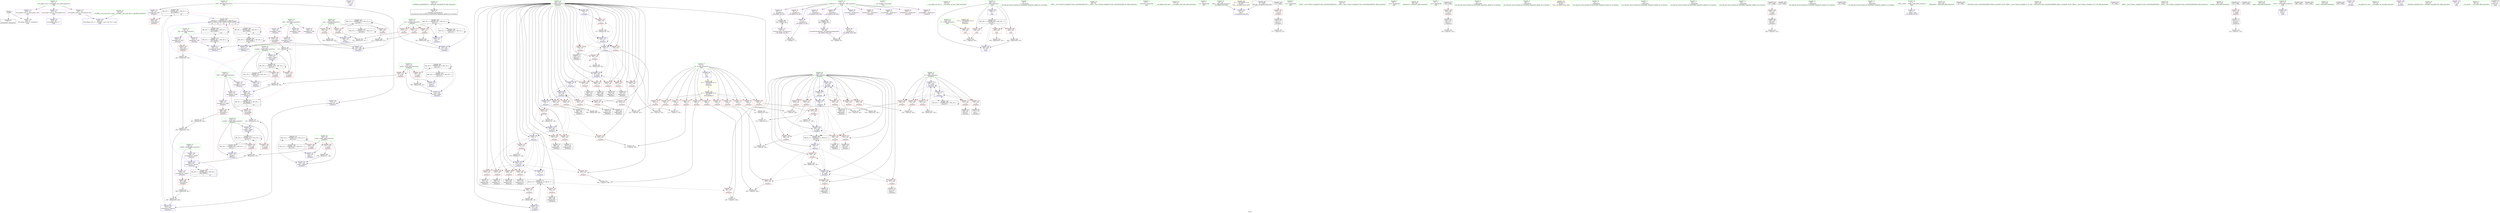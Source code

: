 digraph "SVFG" {
	label="SVFG";

	Node0x55a23fef6130 [shape=record,color=grey,label="{NodeID: 0\nNullPtr}"];
	Node0x55a23fef6130 -> Node0x55a23ff206b0[style=solid];
	Node0x55a23fef6130 -> Node0x55a23ff23380[style=solid];
	Node0x55a23ff47570 [shape=record,color=black,label="{NodeID: 360\nMR_32V_2 = PHI(MR_32V_3, MR_32V_1, )\npts\{230000 \}\n|{|<s2>16}}"];
	Node0x55a23ff47570 -> Node0x55a23ff22c70[style=dashed];
	Node0x55a23ff47570 -> Node0x55a23ff2ced0[style=dashed];
	Node0x55a23ff47570:s2 -> Node0x55a23ff4a270[style=dashed,color=blue];
	Node0x55a23ff22ad0 [shape=record,color=red,label="{NodeID: 194\n360\<--359\n\<--arrayidx112\n_Z5main2v\n}"];
	Node0x55a23ff22ad0 -> Node0x55a23ff32600[style=solid];
	Node0x55a23ff1f540 [shape=record,color=purple,label="{NodeID: 111\n435\<--31\n\<--.str.4\nmain\n}"];
	Node0x55a23ff1df40 [shape=record,color=green,label="{NodeID: 28\n47\<--53\n_ZNSt8ios_base4InitD1Ev\<--_ZNSt8ios_base4InitD1Ev_field_insensitive\n}"];
	Node0x55a23ff1df40 -> Node0x55a23ff20880[style=solid];
	Node0x55a23ff31880 [shape=record,color=grey,label="{NodeID: 305\n181 = Binary(180, 182, )\n}"];
	Node0x55a23ff31880 -> Node0x55a23ff23b00[style=solid];
	Node0x55a23ff24250 [shape=record,color=blue,label="{NodeID: 222\n114\<--155\ncnt50\<--\n_Z5main2v\n}"];
	Node0x55a23ff24250 -> Node0x55a23ff4e430[style=dashed];
	Node0x55a23ff25cd0 [shape=record,color=red,label="{NodeID: 139\n268\<--102\n\<--i\n_Z5main2v\n}"];
	Node0x55a23ff25cd0 -> Node0x55a23ff214e0[style=solid];
	Node0x55a23ff20880 [shape=record,color=black,label="{NodeID: 56\n46\<--47\n\<--_ZNSt8ios_base4InitD1Ev\nCan only get source location for instruction, argument, global var or function.}"];
	Node0x55a23ff34280 [shape=record,color=grey,label="{NodeID: 333\n72 = cmp(66, 71, )\n}"];
	Node0x55a23ff27390 [shape=record,color=red,label="{NodeID: 167\n329\<--104\n\<--j\n_Z5main2v\n}"];
	Node0x55a23ff27390 -> Node0x55a23ff30500[style=solid];
	Node0x55a23ff21f70 [shape=record,color=purple,label="{NodeID: 84\n63\<--11\n\<--_Z1sB5cxx11\n__cxx_global_var_init.1\n}"];
	Node0x55a23ff21f70 -> Node0x55a23fb6f680[style=solid];
	Node0x55a23ff066d0 [shape=record,color=green,label="{NodeID: 1\n7\<--1\n__dso_handle\<--dummyObj\nGlob }"];
	Node0x55a23ff22ba0 [shape=record,color=red,label="{NodeID: 195\n367\<--366\n\<--arrayidx116\n_Z5main2v\n}"];
	Node0x55a23ff22ba0 -> Node0x55a23ff32300[style=solid];
	Node0x55a23ff1f610 [shape=record,color=purple,label="{NodeID: 112\n452\<--33\nllvm.global_ctors_0\<--llvm.global_ctors\nGlob }"];
	Node0x55a23ff1f610 -> Node0x55a23ff23180[style=solid];
	Node0x55a23ff1e000 [shape=record,color=green,label="{NodeID: 29\n60\<--61\n__cxx_global_var_init.1\<--__cxx_global_var_init.1_field_insensitive\n}"];
	Node0x55a23ff29b50 [shape=record,color=yellow,style=double,label="{NodeID: 389\n4V_1 = ENCHI(MR_4V_0)\npts\{10 \}\nFun[_Z5main2v]}"];
	Node0x55a23ff29b50 -> Node0x55a23ff24af0[style=dashed];
	Node0x55a23ff29b50 -> Node0x55a23ff24bc0[style=dashed];
	Node0x55a23ff29b50 -> Node0x55a23ff24c90[style=dashed];
	Node0x55a23ff29b50 -> Node0x55a23ff24d60[style=dashed];
	Node0x55a23ff29b50 -> Node0x55a23ff24e30[style=dashed];
	Node0x55a23ff29b50 -> Node0x55a23ff24f00[style=dashed];
	Node0x55a23ff29b50 -> Node0x55a23ff24fd0[style=dashed];
	Node0x55a23ff29b50 -> Node0x55a23ff250a0[style=dashed];
	Node0x55a23ff29b50 -> Node0x55a23ff25170[style=dashed];
	Node0x55a23ff29b50 -> Node0x55a23ff25240[style=dashed];
	Node0x55a23ff29b50 -> Node0x55a23ff25310[style=dashed];
	Node0x55a23ff31a00 [shape=record,color=grey,label="{NodeID: 306\n230 = Binary(229, 138, )\n}"];
	Node0x55a23ff31a00 -> Node0x55a23ff23f10[style=solid];
	Node0x55a23ff24320 [shape=record,color=blue,label="{NodeID: 223\n104\<--9\nj\<--\n_Z5main2v\n}"];
	Node0x55a23ff24320 -> Node0x55a23ff26de0[style=dashed];
	Node0x55a23ff24320 -> Node0x55a23ff26eb0[style=dashed];
	Node0x55a23ff24320 -> Node0x55a23ff26f80[style=dashed];
	Node0x55a23ff24320 -> Node0x55a23ff27050[style=dashed];
	Node0x55a23ff24320 -> Node0x55a23ff24320[style=dashed];
	Node0x55a23ff24320 -> Node0x55a23ff24590[style=dashed];
	Node0x55a23ff24320 -> Node0x55a23ff47f70[style=dashed];
	Node0x55a23ff25da0 [shape=record,color=red,label="{NodeID: 140\n284\<--102\n\<--i\n_Z5main2v\n}"];
	Node0x55a23ff25da0 -> Node0x55a23ff215b0[style=solid];
	Node0x55a23ff20980 [shape=record,color=black,label="{NodeID: 57\n130\<--129\nidxprom\<--\n_Z5main2v\n}"];
	Node0x55a23ff34400 [shape=record,color=grey,label="{NodeID: 334\n431 = cmp(429, 430, )\n}"];
	Node0x55a23ff27460 [shape=record,color=red,label="{NodeID: 168\n159\<--106\n\<--k\n_Z5main2v\n}"];
	Node0x55a23ff27460 -> Node0x55a23ff33680[style=solid];
	Node0x55a23ff22040 [shape=record,color=purple,label="{NodeID: 85\n70\<--11\n\<--_Z1sB5cxx11\n__cxx_global_var_init.1\n}"];
	Node0x55a23ff08330 [shape=record,color=green,label="{NodeID: 2\n9\<--1\n\<--dummyObj\nCan only get source location for instruction, argument, global var or function.}"];
	Node0x55a23ff47f70 [shape=record,color=black,label="{NodeID: 362\nMR_8V_10 = PHI(MR_8V_12, MR_8V_6, )\npts\{105 \}\n}"];
	Node0x55a23ff47f70 -> Node0x55a23ff2c920[style=dashed];
	Node0x55a23ff22c70 [shape=record,color=red,label="{NodeID: 196\n392\<--391\n\<--arrayidx129\n_Z5main2v\n}"];
	Node0x55a23ff1f6e0 [shape=record,color=purple,label="{NodeID: 113\n453\<--33\nllvm.global_ctors_1\<--llvm.global_ctors\nGlob }"];
	Node0x55a23ff1f6e0 -> Node0x55a23ff23280[style=solid];
	Node0x55a23ff1e100 [shape=record,color=green,label="{NodeID: 30\n68\<--69\n_ZNSt7__cxx1112basic_stringIcSt11char_traitsIcESaIcEEC1Ev\<--_ZNSt7__cxx1112basic_stringIcSt11char_traitsIcESaIcEEC1Ev_field_insensitive\n}"];
	Node0x55a23ff31b80 [shape=record,color=grey,label="{NodeID: 307\n222 = Binary(220, 221, )\n}"];
	Node0x55a23ff31b80 -> Node0x55a23ff23e40[style=solid];
	Node0x55a23ff243f0 [shape=record,color=blue,label="{NodeID: 224\n114\<--263\ncnt50\<--add61\n_Z5main2v\n}"];
	Node0x55a23ff243f0 -> Node0x55a23ff4e430[style=dashed];
	Node0x55a23ff25e70 [shape=record,color=red,label="{NodeID: 141\n289\<--102\n\<--i\n_Z5main2v\n}"];
	Node0x55a23ff25e70 -> Node0x55a23ff30b00[style=solid];
	Node0x55a23ff20a50 [shape=record,color=black,label="{NodeID: 58\n168\<--167\nidxprom12\<--\n_Z5main2v\n}"];
	Node0x55a23ff34580 [shape=record,color=grey,label="{NodeID: 335\n207 = cmp(205, 206, )\n}"];
	Node0x55a23ff27530 [shape=record,color=red,label="{NodeID: 169\n163\<--106\n\<--k\n_Z5main2v\n}"];
	Node0x55a23ff27530 -> Node0x55a23ff33080[style=solid];
	Node0x55a23ff22110 [shape=record,color=purple,label="{NodeID: 86\n71\<--11\n\<--_Z1sB5cxx11\n__cxx_global_var_init.1\n}"];
	Node0x55a23ff22110 -> Node0x55a23ff34280[style=solid];
	Node0x55a23ff076a0 [shape=record,color=green,label="{NodeID: 3\n24\<--1\n_ZSt3cin\<--dummyObj\nGlob }"];
	Node0x55a23ff48470 [shape=record,color=black,label="{NodeID: 363\nMR_20V_2 = PHI(MR_20V_4, MR_20V_1, )\npts\{117 \}\n}"];
	Node0x55a23ff48470 -> Node0x55a23ff2c800[style=dashed];
	Node0x55a23ff22d40 [shape=record,color=red,label="{NodeID: 197\n430\<--418\n\<--T\nmain\n}"];
	Node0x55a23ff22d40 -> Node0x55a23ff34400[style=solid];
	Node0x55a23ff1f7e0 [shape=record,color=purple,label="{NodeID: 114\n454\<--33\nllvm.global_ctors_2\<--llvm.global_ctors\nGlob }"];
	Node0x55a23ff1f7e0 -> Node0x55a23ff23380[style=solid];
	Node0x55a23ff1e200 [shape=record,color=green,label="{NodeID: 31\n75\<--76\n__cxx_global_array_dtor\<--__cxx_global_array_dtor_field_insensitive\n}"];
	Node0x55a23ff31d00 [shape=record,color=grey,label="{NodeID: 308\n440 = Binary(439, 138, )\n}"];
	Node0x55a23ff31d00 -> Node0x55a23ff2d3b0[style=solid];
	Node0x55a23ff244c0 [shape=record,color=blue,label="{NodeID: 225\n112\<--273\nsum49\<--add66\n_Z5main2v\n}"];
	Node0x55a23ff244c0 -> Node0x55a23ff4df30[style=dashed];
	Node0x55a23ff25f40 [shape=record,color=red,label="{NodeID: 142\n295\<--102\n\<--i\n_Z5main2v\n}"];
	Node0x55a23ff25f40 -> Node0x55a23ff32c00[style=solid];
	Node0x55a23ff20b20 [shape=record,color=black,label="{NodeID: 59\n171\<--170\nconv\<--\n_Z5main2v\n}"];
	Node0x55a23ff34700 [shape=record,color=grey,label="{NodeID: 336\n349 = cmp(347, 348, )\n}"];
	Node0x55a23ff27600 [shape=record,color=red,label="{NodeID: 170\n170\<--106\n\<--k\n_Z5main2v\n}"];
	Node0x55a23ff27600 -> Node0x55a23ff20b20[style=solid];
	Node0x55a23ff221e0 [shape=record,color=purple,label="{NodeID: 87\n85\<--11\n\<--_Z1sB5cxx11\n__cxx_global_array_dtor\n}"];
	Node0x55a23ff07730 [shape=record,color=green,label="{NodeID: 4\n25\<--1\n.str\<--dummyObj\nGlob }"];
	Node0x55a23ff48970 [shape=record,color=black,label="{NodeID: 364\nMR_22V_2 = PHI(MR_22V_4, MR_22V_1, )\npts\{119 \}\n}"];
	Node0x55a23ff48970 -> Node0x55a23ff2c890[style=dashed];
	Node0x55a23ff22e10 [shape=record,color=red,label="{NodeID: 198\n429\<--420\n\<--t\nmain\n}"];
	Node0x55a23ff22e10 -> Node0x55a23ff34400[style=solid];
	Node0x55a23ff24950 [shape=record,color=purple,label="{NodeID: 115\n66\<--65\narrayctor.next\<--arrayctor.cur\n__cxx_global_var_init.1\n}"];
	Node0x55a23ff24950 -> Node0x55a23fb6f680[style=solid];
	Node0x55a23ff24950 -> Node0x55a23ff34280[style=solid];
	Node0x55a23ff1e300 [shape=record,color=green,label="{NodeID: 32\n82\<--83\n.addr\<--.addr_field_insensitive\n__cxx_global_array_dtor\n}"];
	Node0x55a23ff1e300 -> Node0x55a23ff23480[style=solid];
	Node0x55a23ff31e80 [shape=record,color=grey,label="{NodeID: 309\n211 = Binary(209, 210, )\n}"];
	Node0x55a23ff31e80 -> Node0x55a23ff23d70[style=solid];
	Node0x55a23ff24590 [shape=record,color=blue,label="{NodeID: 226\n104\<--278\nj\<--inc69\n_Z5main2v\n}"];
	Node0x55a23ff24590 -> Node0x55a23ff26de0[style=dashed];
	Node0x55a23ff24590 -> Node0x55a23ff26eb0[style=dashed];
	Node0x55a23ff24590 -> Node0x55a23ff26f80[style=dashed];
	Node0x55a23ff24590 -> Node0x55a23ff27050[style=dashed];
	Node0x55a23ff24590 -> Node0x55a23ff24320[style=dashed];
	Node0x55a23ff24590 -> Node0x55a23ff24590[style=dashed];
	Node0x55a23ff24590 -> Node0x55a23ff47f70[style=dashed];
	Node0x55a23ff26010 [shape=record,color=red,label="{NodeID: 143\n307\<--102\n\<--i\n_Z5main2v\n}"];
	Node0x55a23ff26010 -> Node0x55a23ff21680[style=solid];
	Node0x55a23ff20bf0 [shape=record,color=black,label="{NodeID: 60\n176\<--175\nconv15\<--\n_Z5main2v\n}"];
	Node0x55a23ff20bf0 -> Node0x55a23ff32f00[style=solid];
	Node0x55a23ff276d0 [shape=record,color=red,label="{NodeID: 171\n187\<--106\n\<--k\n_Z5main2v\n}"];
	Node0x55a23ff276d0 -> Node0x55a23ff20d90[style=solid];
	Node0x55a23ff222b0 [shape=record,color=purple,label="{NodeID: 88\n86\<--11\n\<--_Z1sB5cxx11\n__cxx_global_array_dtor\n}"];
	Node0x55a23ff222b0 -> Node0x55a23ff2fc60[style=solid];
	Node0x55a23ff06760 [shape=record,color=green,label="{NodeID: 5\n27\<--1\n.str.2\<--dummyObj\nGlob }"];
	Node0x55a23ff48e70 [shape=record,color=black,label="{NodeID: 365\nMR_30V_2 = PHI(MR_30V_3, MR_30V_1, )\npts\{210000 \}\n|{|<s2>16}}"];
	Node0x55a23ff48e70 -> Node0x55a23ff22ba0[style=dashed];
	Node0x55a23ff48e70 -> Node0x55a23ff2cc60[style=dashed];
	Node0x55a23ff48e70:s2 -> Node0x55a23ff4a270[style=dashed,color=blue];
	Node0x55a23ff22ee0 [shape=record,color=red,label="{NodeID: 199\n433\<--420\n\<--t\nmain\n}"];
	Node0x55a23ff22ee0 -> Node0x55a23ff32000[style=solid];
	Node0x55a23ff24a20 [shape=record,color=purple,label="{NodeID: 116\n89\<--88\narraydestroy.element\<--arraydestroy.elementPast\n__cxx_global_array_dtor\n}"];
	Node0x55a23ff24a20 -> Node0x55a23ff2fc60[style=solid];
	Node0x55a23ff24a20 -> Node0x55a23ff34100[style=solid];
	Node0x55a23ff1e3d0 [shape=record,color=green,label="{NodeID: 33\n91\<--92\n_ZNSt7__cxx1112basic_stringIcSt11char_traitsIcESaIcEED1Ev\<--_ZNSt7__cxx1112basic_stringIcSt11char_traitsIcESaIcEED1Ev_field_insensitive\n}"];
	Node0x55a23ff32000 [shape=record,color=grey,label="{NodeID: 310\n434 = Binary(433, 138, )\n}"];
	Node0x55a23ff24660 [shape=record,color=blue,label="{NodeID: 227\n286\<--283\narrayidx73\<--div71\n_Z5main2v\n}"];
	Node0x55a23ff24660 -> Node0x55a23ff4d530[style=dashed];
	Node0x55a23ff260e0 [shape=record,color=red,label="{NodeID: 144\n336\<--102\n\<--i\n_Z5main2v\n}"];
	Node0x55a23ff260e0 -> Node0x55a23ff219c0[style=solid];
	Node0x55a23ff20cc0 [shape=record,color=black,label="{NodeID: 61\n185\<--184\nidxprom18\<--\n_Z5main2v\n}"];
	Node0x55a23ff277a0 [shape=record,color=red,label="{NodeID: 172\n201\<--106\n\<--k\n_Z5main2v\n}"];
	Node0x55a23ff277a0 -> Node0x55a23ff32180[style=solid];
	Node0x55a23ff22380 [shape=record,color=purple,label="{NodeID: 89\n93\<--11\n\<--_Z1sB5cxx11\n__cxx_global_array_dtor\n}"];
	Node0x55a23ff22380 -> Node0x55a23ff34100[style=solid];
	Node0x55a23ff067f0 [shape=record,color=green,label="{NodeID: 6\n29\<--1\n.str.3\<--dummyObj\nGlob }"];
	Node0x55a23ff22fb0 [shape=record,color=red,label="{NodeID: 200\n439\<--420\n\<--t\nmain\n}"];
	Node0x55a23ff22fb0 -> Node0x55a23ff31d00[style=solid];
	Node0x55a23ff24af0 [shape=record,color=red,label="{NodeID: 117\n126\<--8\n\<--N\n_Z5main2v\n}"];
	Node0x55a23ff24af0 -> Node0x55a23ff33200[style=solid];
	Node0x55a23ff1e4d0 [shape=record,color=green,label="{NodeID: 34\n99\<--100\n_Z5main2v\<--_Z5main2v_field_insensitive\n}"];
	Node0x55a23ff32180 [shape=record,color=grey,label="{NodeID: 311\n202 = Binary(201, 138, )\n}"];
	Node0x55a23ff32180 -> Node0x55a23ff23ca0[style=solid];
	Node0x55a23ff24730 [shape=record,color=blue,label="{NodeID: 228\n102\<--290\ni\<--inc75\n_Z5main2v\n}"];
	Node0x55a23ff24730 -> Node0x55a23ff25b30[style=dashed];
	Node0x55a23ff24730 -> Node0x55a23ff25c00[style=dashed];
	Node0x55a23ff24730 -> Node0x55a23ff25cd0[style=dashed];
	Node0x55a23ff24730 -> Node0x55a23ff25da0[style=dashed];
	Node0x55a23ff24730 -> Node0x55a23ff25e70[style=dashed];
	Node0x55a23ff24730 -> Node0x55a23ff24730[style=dashed];
	Node0x55a23ff24730 -> Node0x55a23ff24800[style=dashed];
	Node0x55a23ff261b0 [shape=record,color=red,label="{NodeID: 145\n341\<--102\n\<--i\n_Z5main2v\n}"];
	Node0x55a23ff261b0 -> Node0x55a23ff31280[style=solid];
	Node0x55a23ff20d90 [shape=record,color=black,label="{NodeID: 62\n188\<--187\nconv20\<--\n_Z5main2v\n}"];
	Node0x55a23ff27870 [shape=record,color=red,label="{NodeID: 173\n195\<--108\n\<--sum\n_Z5main2v\n}"];
	Node0x55a23ff27870 -> Node0x55a23ff31400[style=solid];
	Node0x55a23ff22450 [shape=record,color=purple,label="{NodeID: 90\n131\<--11\narrayidx\<--_Z1sB5cxx11\n_Z5main2v\n}"];
	Node0x55a23ff06880 [shape=record,color=green,label="{NodeID: 7\n31\<--1\n.str.4\<--dummyObj\nGlob }"];
	Node0x55a23ff49870 [shape=record,color=black,label="{NodeID: 367\nMR_12V_5 = PHI(MR_12V_8, MR_12V_4, )\npts\{109 \}\n}"];
	Node0x55a23ff49870 -> Node0x55a23ff27870[style=dashed];
	Node0x55a23ff49870 -> Node0x55a23ff27940[style=dashed];
	Node0x55a23ff49870 -> Node0x55a23ff27a10[style=dashed];
	Node0x55a23ff49870 -> Node0x55a23ff23890[style=dashed];
	Node0x55a23ff49870 -> Node0x55a23ff23bd0[style=dashed];
	Node0x55a23ff49870 -> Node0x55a23ff43470[style=dashed];
	Node0x55a23ff49870 -> Node0x55a23ff49870[style=dashed];
	Node0x55a23ff23080 [shape=record,color=blue,label="{NodeID: 201\n8\<--9\nN\<--\nGlob }"];
	Node0x55a23ff23080 -> Node0x55a23ff297d0[style=dashed];
	Node0x55a23ff24bc0 [shape=record,color=red,label="{NodeID: 118\n144\<--8\n\<--N\n_Z5main2v\n}"];
	Node0x55a23ff24bc0 -> Node0x55a23ff33e00[style=solid];
	Node0x55a23ff1e5d0 [shape=record,color=green,label="{NodeID: 35\n102\<--103\ni\<--i_field_insensitive\n_Z5main2v\n}"];
	Node0x55a23ff1e5d0 -> Node0x55a23ff253e0[style=solid];
	Node0x55a23ff1e5d0 -> Node0x55a23ff254b0[style=solid];
	Node0x55a23ff1e5d0 -> Node0x55a23ff25580[style=solid];
	Node0x55a23ff1e5d0 -> Node0x55a23ff25650[style=solid];
	Node0x55a23ff1e5d0 -> Node0x55a23ff25720[style=solid];
	Node0x55a23ff1e5d0 -> Node0x55a23ff257f0[style=solid];
	Node0x55a23ff1e5d0 -> Node0x55a23ff258c0[style=solid];
	Node0x55a23ff1e5d0 -> Node0x55a23ff25990[style=solid];
	Node0x55a23ff1e5d0 -> Node0x55a23ff25a60[style=solid];
	Node0x55a23ff1e5d0 -> Node0x55a23ff25b30[style=solid];
	Node0x55a23ff1e5d0 -> Node0x55a23ff25c00[style=solid];
	Node0x55a23ff1e5d0 -> Node0x55a23ff25cd0[style=solid];
	Node0x55a23ff1e5d0 -> Node0x55a23ff25da0[style=solid];
	Node0x55a23ff1e5d0 -> Node0x55a23ff25e70[style=solid];
	Node0x55a23ff1e5d0 -> Node0x55a23ff25f40[style=solid];
	Node0x55a23ff1e5d0 -> Node0x55a23ff26010[style=solid];
	Node0x55a23ff1e5d0 -> Node0x55a23ff260e0[style=solid];
	Node0x55a23ff1e5d0 -> Node0x55a23ff261b0[style=solid];
	Node0x55a23ff1e5d0 -> Node0x55a23ff26280[style=solid];
	Node0x55a23ff1e5d0 -> Node0x55a23ff26350[style=solid];
	Node0x55a23ff1e5d0 -> Node0x55a23ff26420[style=solid];
	Node0x55a23ff1e5d0 -> Node0x55a23ff264f0[style=solid];
	Node0x55a23ff1e5d0 -> Node0x55a23ff265c0[style=solid];
	Node0x55a23ff1e5d0 -> Node0x55a23ff26690[style=solid];
	Node0x55a23ff1e5d0 -> Node0x55a23ff26760[style=solid];
	Node0x55a23ff1e5d0 -> Node0x55a23ff26830[style=solid];
	Node0x55a23ff1e5d0 -> Node0x55a23ff26900[style=solid];
	Node0x55a23ff1e5d0 -> Node0x55a23ff23550[style=solid];
	Node0x55a23ff1e5d0 -> Node0x55a23ff23620[style=solid];
	Node0x55a23ff1e5d0 -> Node0x55a23ff236f0[style=solid];
	Node0x55a23ff1e5d0 -> Node0x55a23ff23fe0[style=solid];
	Node0x55a23ff1e5d0 -> Node0x55a23ff240b0[style=solid];
	Node0x55a23ff1e5d0 -> Node0x55a23ff24730[style=solid];
	Node0x55a23ff1e5d0 -> Node0x55a23ff24800[style=solid];
	Node0x55a23ff1e5d0 -> Node0x55a23ff2cd30[style=solid];
	Node0x55a23ff1e5d0 -> Node0x55a23ff2ce00[style=solid];
	Node0x55a23ff1e5d0 -> Node0x55a23ff2cfa0[style=solid];
	Node0x55a23ff1e5d0 -> Node0x55a23ff2d070[style=solid];
	Node0x55a23ff1e5d0 -> Node0x55a23ff2d140[style=solid];
	Node0x55a23ff32300 [shape=record,color=grey,label="{NodeID: 312\n368 = Binary(356, 367, )\n}"];
	Node0x55a23ff32300 -> Node0x55a23ff32480[style=solid];
	Node0x55a23ff24800 [shape=record,color=blue,label="{NodeID: 229\n102\<--9\ni\<--\n_Z5main2v\n}"];
	Node0x55a23ff24800 -> Node0x55a23ff25f40[style=dashed];
	Node0x55a23ff24800 -> Node0x55a23ff26010[style=dashed];
	Node0x55a23ff24800 -> Node0x55a23ff260e0[style=dashed];
	Node0x55a23ff24800 -> Node0x55a23ff261b0[style=dashed];
	Node0x55a23ff24800 -> Node0x55a23ff2cd30[style=dashed];
	Node0x55a23ff24800 -> Node0x55a23ff2ce00[style=dashed];
	Node0x55a23ff26280 [shape=record,color=red,label="{NodeID: 146\n347\<--102\n\<--i\n_Z5main2v\n}"];
	Node0x55a23ff26280 -> Node0x55a23ff34700[style=solid];
	Node0x55a23ff20e60 [shape=record,color=black,label="{NodeID: 63\n191\<--190\nconv22\<--\n_Z5main2v\n}"];
	Node0x55a23ff20e60 -> Node0x55a23ff33800[style=solid];
	Node0x55a23ff27940 [shape=record,color=red,label="{NodeID: 174\n209\<--108\n\<--sum\n_Z5main2v\n}"];
	Node0x55a23ff27940 -> Node0x55a23ff31e80[style=solid];
	Node0x55a23ff22520 [shape=record,color=purple,label="{NodeID: 91\n169\<--11\narrayidx13\<--_Z1sB5cxx11\n_Z5main2v\n}"];
	Node0x55a23ff08460 [shape=record,color=green,label="{NodeID: 8\n34\<--1\n\<--dummyObj\nCan only get source location for instruction, argument, global var or function.}"];
	Node0x55a23ff49d70 [shape=record,color=black,label="{NodeID: 368\nMR_14V_5 = PHI(MR_14V_7, MR_14V_4, )\npts\{111 \}\n}"];
	Node0x55a23ff49d70 -> Node0x55a23ff27ae0[style=dashed];
	Node0x55a23ff49d70 -> Node0x55a23ff27bb0[style=dashed];
	Node0x55a23ff49d70 -> Node0x55a23ff27c80[style=dashed];
	Node0x55a23ff49d70 -> Node0x55a23ff23960[style=dashed];
	Node0x55a23ff49d70 -> Node0x55a23ff23b00[style=dashed];
	Node0x55a23ff49d70 -> Node0x55a23ff43970[style=dashed];
	Node0x55a23ff49d70 -> Node0x55a23ff49d70[style=dashed];
	Node0x55a23ff23180 [shape=record,color=blue,label="{NodeID: 202\n452\<--34\nllvm.global_ctors_0\<--\nGlob }"];
	Node0x55a23ff24c90 [shape=record,color=red,label="{NodeID: 119\n150\<--8\n\<--N\n_Z5main2v\n}"];
	Node0x55a23ff24c90 -> Node0x55a23ff31580[style=solid];
	Node0x55a23ff1e6a0 [shape=record,color=green,label="{NodeID: 36\n104\<--105\nj\<--j_field_insensitive\n_Z5main2v\n}"];
	Node0x55a23ff1e6a0 -> Node0x55a23ff269d0[style=solid];
	Node0x55a23ff1e6a0 -> Node0x55a23ff26aa0[style=solid];
	Node0x55a23ff1e6a0 -> Node0x55a23ff26b70[style=solid];
	Node0x55a23ff1e6a0 -> Node0x55a23ff26c40[style=solid];
	Node0x55a23ff1e6a0 -> Node0x55a23ff26d10[style=solid];
	Node0x55a23ff1e6a0 -> Node0x55a23ff26de0[style=solid];
	Node0x55a23ff1e6a0 -> Node0x55a23ff26eb0[style=solid];
	Node0x55a23ff1e6a0 -> Node0x55a23ff26f80[style=solid];
	Node0x55a23ff1e6a0 -> Node0x55a23ff27050[style=solid];
	Node0x55a23ff1e6a0 -> Node0x55a23ff27120[style=solid];
	Node0x55a23ff1e6a0 -> Node0x55a23ff271f0[style=solid];
	Node0x55a23ff1e6a0 -> Node0x55a23ff272c0[style=solid];
	Node0x55a23ff1e6a0 -> Node0x55a23ff27390[style=solid];
	Node0x55a23ff1e6a0 -> Node0x55a23ff237c0[style=solid];
	Node0x55a23ff1e6a0 -> Node0x55a23ff23f10[style=solid];
	Node0x55a23ff1e6a0 -> Node0x55a23ff24320[style=solid];
	Node0x55a23ff1e6a0 -> Node0x55a23ff24590[style=solid];
	Node0x55a23ff1e6a0 -> Node0x55a23ff2c920[style=solid];
	Node0x55a23ff1e6a0 -> Node0x55a23ff2cb90[style=solid];
	Node0x55a23ff32480 [shape=record,color=grey,label="{NodeID: 313\n369 = Binary(363, 368, )\n}"];
	Node0x55a23ff32480 -> Node0x55a23ff2ced0[style=solid];
	Node0x55a23ff2c800 [shape=record,color=blue,label="{NodeID: 230\n116\<--155\nsum80\<--\n_Z5main2v\n}"];
	Node0x55a23ff2c800 -> Node0x55a23ff4b730[style=dashed];
	Node0x55a23ff26350 [shape=record,color=red,label="{NodeID: 147\n351\<--102\n\<--i\n_Z5main2v\n}"];
	Node0x55a23ff26350 -> Node0x55a23ff21a90[style=solid];
	Node0x55a23ff20f30 [shape=record,color=black,label="{NodeID: 64\n213\<--212\nidxprom32\<--\n_Z5main2v\n}"];
	Node0x55a23ff27a10 [shape=record,color=red,label="{NodeID: 175\n220\<--108\n\<--sum\n_Z5main2v\n}"];
	Node0x55a23ff27a10 -> Node0x55a23ff31b80[style=solid];
	Node0x55a23ff225f0 [shape=record,color=purple,label="{NodeID: 92\n186\<--11\narrayidx19\<--_Z1sB5cxx11\n_Z5main2v\n}"];
	Node0x55a23ff084f0 [shape=record,color=green,label="{NodeID: 9\n138\<--1\n\<--dummyObj\nCan only get source location for instruction, argument, global var or function.}"];
	Node0x55a23ff4a270 [shape=record,color=black,label="{NodeID: 369\nMR_41V_2 = PHI(MR_41V_3, MR_41V_1, )\npts\{150000 170000 190000 210000 230000 \}\n|{<s0>16|<s1>16|<s2>16|<s3>16|<s4>16}}"];
	Node0x55a23ff4a270:s0 -> Node0x55a23ff43e70[style=dashed,color=red];
	Node0x55a23ff4a270:s1 -> Node0x55a23ff44370[style=dashed,color=red];
	Node0x55a23ff4a270:s2 -> Node0x55a23ff47570[style=dashed,color=red];
	Node0x55a23ff4a270:s3 -> Node0x55a23ff48e70[style=dashed,color=red];
	Node0x55a23ff4a270:s4 -> Node0x55a23ff4d530[style=dashed,color=red];
	Node0x55a23ff23280 [shape=record,color=blue,label="{NodeID: 203\n453\<--35\nllvm.global_ctors_1\<--_GLOBAL__sub_I_rng..58_0_1.cpp\nGlob }"];
	Node0x55a23ff24d60 [shape=record,color=red,label="{NodeID: 120\n160\<--8\n\<--N\n_Z5main2v\n}"];
	Node0x55a23ff24d60 -> Node0x55a23ff33680[style=solid];
	Node0x55a23ff1e770 [shape=record,color=green,label="{NodeID: 37\n106\<--107\nk\<--k_field_insensitive\n_Z5main2v\n}"];
	Node0x55a23ff1e770 -> Node0x55a23ff27460[style=solid];
	Node0x55a23ff1e770 -> Node0x55a23ff27530[style=solid];
	Node0x55a23ff1e770 -> Node0x55a23ff27600[style=solid];
	Node0x55a23ff1e770 -> Node0x55a23ff276d0[style=solid];
	Node0x55a23ff1e770 -> Node0x55a23ff277a0[style=solid];
	Node0x55a23ff1e770 -> Node0x55a23ff23a30[style=solid];
	Node0x55a23ff1e770 -> Node0x55a23ff23ca0[style=solid];
	Node0x55a23ff32600 [shape=record,color=grey,label="{NodeID: 314\n361 = Binary(362, 360, )\n}"];
	Node0x55a23ff32600 -> Node0x55a23ff32780[style=solid];
	Node0x55a23ff2c890 [shape=record,color=blue,label="{NodeID: 231\n118\<--155\ncnt81\<--\n_Z5main2v\n}"];
	Node0x55a23ff2c890 -> Node0x55a23ff4bc30[style=dashed];
	Node0x55a23ff26420 [shape=record,color=red,label="{NodeID: 148\n357\<--102\n\<--i\n_Z5main2v\n}"];
	Node0x55a23ff26420 -> Node0x55a23ff21b60[style=solid];
	Node0x55a23ff21000 [shape=record,color=black,label="{NodeID: 65\n216\<--215\nidxprom34\<--\n_Z5main2v\n}"];
	Node0x55a23ff550c0 [shape=record,color=yellow,style=double,label="{NodeID: 425\nRETMU(2V_2)\npts\{83 \}\nFun[__cxx_global_array_dtor]}"];
	Node0x55a23ff27ae0 [shape=record,color=red,label="{NodeID: 176\n180\<--110\n\<--cnt\n_Z5main2v\n}"];
	Node0x55a23ff27ae0 -> Node0x55a23ff31880[style=solid];
	Node0x55a23ff226c0 [shape=record,color=purple,label="{NodeID: 93\n254\<--11\narrayidx55\<--_Z1sB5cxx11\n_Z5main2v\n}"];
	Node0x55a23ff08580 [shape=record,color=green,label="{NodeID: 10\n155\<--1\n\<--dummyObj\nCan only get source location for instruction, argument, global var or function.}"];
	Node0x55a23ff4a830 [shape=record,color=black,label="{NodeID: 370\nMR_39V_3 = PHI(MR_39V_4, MR_39V_2, )\npts\{421 \}\n}"];
	Node0x55a23ff4a830 -> Node0x55a23ff22e10[style=dashed];
	Node0x55a23ff4a830 -> Node0x55a23ff22ee0[style=dashed];
	Node0x55a23ff4a830 -> Node0x55a23ff22fb0[style=dashed];
	Node0x55a23ff4a830 -> Node0x55a23ff2d3b0[style=dashed];
	Node0x55a23ff23380 [shape=record,color=blue, style = dotted,label="{NodeID: 204\n454\<--3\nllvm.global_ctors_2\<--dummyVal\nGlob }"];
	Node0x55a23ff24e30 [shape=record,color=red,label="{NodeID: 121\n206\<--8\n\<--N\n_Z5main2v\n}"];
	Node0x55a23ff24e30 -> Node0x55a23ff34580[style=solid];
	Node0x55a23ff1e840 [shape=record,color=green,label="{NodeID: 38\n108\<--109\nsum\<--sum_field_insensitive\n_Z5main2v\n}"];
	Node0x55a23ff1e840 -> Node0x55a23ff27870[style=solid];
	Node0x55a23ff1e840 -> Node0x55a23ff27940[style=solid];
	Node0x55a23ff1e840 -> Node0x55a23ff27a10[style=solid];
	Node0x55a23ff1e840 -> Node0x55a23ff23890[style=solid];
	Node0x55a23ff1e840 -> Node0x55a23ff23bd0[style=solid];
	Node0x55a23ff32780 [shape=record,color=grey,label="{NodeID: 315\n363 = Binary(355, 361, )\n}"];
	Node0x55a23ff32780 -> Node0x55a23ff32480[style=solid];
	Node0x55a23ff2c920 [shape=record,color=blue,label="{NodeID: 232\n104\<--9\nj\<--\n_Z5main2v\n}"];
	Node0x55a23ff2c920 -> Node0x55a23ff27120[style=dashed];
	Node0x55a23ff2c920 -> Node0x55a23ff271f0[style=dashed];
	Node0x55a23ff2c920 -> Node0x55a23ff272c0[style=dashed];
	Node0x55a23ff2c920 -> Node0x55a23ff27390[style=dashed];
	Node0x55a23ff2c920 -> Node0x55a23ff2cb90[style=dashed];
	Node0x55a23ff2c920 -> Node0x55a23ff47f70[style=dashed];
	Node0x55a23ff264f0 [shape=record,color=red,label="{NodeID: 149\n364\<--102\n\<--i\n_Z5main2v\n}"];
	Node0x55a23ff264f0 -> Node0x55a23ff21c30[style=solid];
	Node0x55a23ff210d0 [shape=record,color=black,label="{NodeID: 66\n224\<--223\nidxprom37\<--\n_Z5main2v\n}"];
	Node0x55a23ff27bb0 [shape=record,color=red,label="{NodeID: 177\n210\<--110\n\<--cnt\n_Z5main2v\n}"];
	Node0x55a23ff27bb0 -> Node0x55a23ff31e80[style=solid];
	Node0x55a23ff22790 [shape=record,color=purple,label="{NodeID: 94\n309\<--11\narrayidx86\<--_Z1sB5cxx11\n_Z5main2v\n}"];
	Node0x55a23ff08610 [shape=record,color=green,label="{NodeID: 11\n178\<--1\n\<--dummyObj\nCan only get source location for instruction, argument, global var or function.}"];
	Node0x55a23ff4ad30 [shape=record,color=black,label="{NodeID: 371\nMR_6V_18 = PHI(MR_6V_19, MR_6V_17, )\npts\{103 \}\n}"];
	Node0x55a23ff4ad30 -> Node0x55a23ff26760[style=dashed];
	Node0x55a23ff4ad30 -> Node0x55a23ff26830[style=dashed];
	Node0x55a23ff4ad30 -> Node0x55a23ff26900[style=dashed];
	Node0x55a23ff4ad30 -> Node0x55a23ff2d140[style=dashed];
	Node0x55a23fb6f680 [shape=record,color=black,label="{NodeID: 288\n65 = PHI(63, 66, )\n}"];
	Node0x55a23fb6f680 -> Node0x55a23ff24950[style=solid];
	Node0x55a23ff23480 [shape=record,color=blue,label="{NodeID: 205\n82\<--81\n.addr\<--\n__cxx_global_array_dtor\n}"];
	Node0x55a23ff24f00 [shape=record,color=red,label="{NodeID: 122\n241\<--8\n\<--N\n_Z5main2v\n}"];
	Node0x55a23ff24f00 -> Node0x55a23ff33f80[style=solid];
	Node0x55a23ff1e910 [shape=record,color=green,label="{NodeID: 39\n110\<--111\ncnt\<--cnt_field_insensitive\n_Z5main2v\n}"];
	Node0x55a23ff1e910 -> Node0x55a23ff27ae0[style=solid];
	Node0x55a23ff1e910 -> Node0x55a23ff27bb0[style=solid];
	Node0x55a23ff1e910 -> Node0x55a23ff27c80[style=solid];
	Node0x55a23ff1e910 -> Node0x55a23ff23960[style=solid];
	Node0x55a23ff1e910 -> Node0x55a23ff23b00[style=solid];
	Node0x55a23ff32900 [shape=record,color=grey,label="{NodeID: 316\n355 = Binary(356, 354, )\n}"];
	Node0x55a23ff32900 -> Node0x55a23ff32780[style=solid];
	Node0x55a23ff2c9f0 [shape=record,color=blue,label="{NodeID: 233\n118\<--318\ncnt81\<--add92\n_Z5main2v\n}"];
	Node0x55a23ff2c9f0 -> Node0x55a23ff4bc30[style=dashed];
	Node0x55a23ff265c0 [shape=record,color=red,label="{NodeID: 150\n370\<--102\n\<--i\n_Z5main2v\n}"];
	Node0x55a23ff265c0 -> Node0x55a23ff21d00[style=solid];
	Node0x55a23ff211a0 [shape=record,color=black,label="{NodeID: 67\n253\<--252\nidxprom54\<--\n_Z5main2v\n}"];
	Node0x55a23ff27c80 [shape=record,color=red,label="{NodeID: 178\n221\<--110\n\<--cnt\n_Z5main2v\n}"];
	Node0x55a23ff27c80 -> Node0x55a23ff31b80[style=solid];
	Node0x55a23ff22860 [shape=record,color=purple,label="{NodeID: 95\n225\<--14\narrayidx38\<--WP\n_Z5main2v\n}"];
	Node0x55a23ff22860 -> Node0x55a23ff23e40[style=solid];
	Node0x55a23ff07c20 [shape=record,color=green,label="{NodeID: 12\n182\<--1\n\<--dummyObj\nCan only get source location for instruction, argument, global var or function.}"];
	Node0x55a23ff2fc60 [shape=record,color=black,label="{NodeID: 289\n88 = PHI(86, 89, )\n}"];
	Node0x55a23ff2fc60 -> Node0x55a23ff24a20[style=solid];
	Node0x55a23ff23550 [shape=record,color=blue,label="{NodeID: 206\n102\<--9\ni\<--\n_Z5main2v\n}"];
	Node0x55a23ff23550 -> Node0x55a23ff253e0[style=dashed];
	Node0x55a23ff23550 -> Node0x55a23ff254b0[style=dashed];
	Node0x55a23ff23550 -> Node0x55a23ff25580[style=dashed];
	Node0x55a23ff23550 -> Node0x55a23ff23620[style=dashed];
	Node0x55a23ff23550 -> Node0x55a23ff236f0[style=dashed];
	Node0x55a23ff24fd0 [shape=record,color=red,label="{NodeID: 123\n249\<--8\n\<--N\n_Z5main2v\n}"];
	Node0x55a23ff24fd0 -> Node0x55a23ff33c80[style=solid];
	Node0x55a23ff1e9e0 [shape=record,color=green,label="{NodeID: 40\n112\<--113\nsum49\<--sum49_field_insensitive\n_Z5main2v\n}"];
	Node0x55a23ff1e9e0 -> Node0x55a23ff27d50[style=solid];
	Node0x55a23ff1e9e0 -> Node0x55a23ff27e20[style=solid];
	Node0x55a23ff1e9e0 -> Node0x55a23ff24180[style=solid];
	Node0x55a23ff1e9e0 -> Node0x55a23ff244c0[style=solid];
	Node0x55a23ff32a80 [shape=record,color=grey,label="{NodeID: 317\n376 = Binary(375, 138, )\n}"];
	Node0x55a23ff32a80 -> Node0x55a23ff2cfa0[style=solid];
	Node0x55a23ff2cac0 [shape=record,color=blue,label="{NodeID: 234\n116\<--325\nsum80\<--add95\n_Z5main2v\n}"];
	Node0x55a23ff2cac0 -> Node0x55a23ff4b730[style=dashed];
	Node0x55a23ff26690 [shape=record,color=red,label="{NodeID: 151\n375\<--102\n\<--i\n_Z5main2v\n}"];
	Node0x55a23ff26690 -> Node0x55a23ff32a80[style=solid];
	Node0x55a23ff21270 [shape=record,color=black,label="{NodeID: 68\n256\<--255\nconv56\<--\n_Z5main2v\n}"];
	Node0x55a23ff27d50 [shape=record,color=red,label="{NodeID: 179\n272\<--112\n\<--sum49\n_Z5main2v\n}"];
	Node0x55a23ff27d50 -> Node0x55a23ff30200[style=solid];
	Node0x55a23ff1f930 [shape=record,color=purple,label="{NodeID: 96\n353\<--14\narrayidx110\<--WP\n_Z5main2v\n}"];
	Node0x55a23ff1f930 -> Node0x55a23ff22a00[style=solid];
	Node0x55a23ff07cf0 [shape=record,color=green,label="{NodeID: 13\n193\<--1\n\<--dummyObj\nCan only get source location for instruction, argument, global var or function.}"];
	Node0x55a23ff4b730 [shape=record,color=black,label="{NodeID: 373\nMR_20V_4 = PHI(MR_20V_6, MR_20V_3, )\npts\{117 \}\n}"];
	Node0x55a23ff4b730 -> Node0x55a23ff28090[style=dashed];
	Node0x55a23ff4b730 -> Node0x55a23ff28160[style=dashed];
	Node0x55a23ff4b730 -> Node0x55a23ff2cac0[style=dashed];
	Node0x55a23ff4b730 -> Node0x55a23ff48470[style=dashed];
	Node0x55a23ff4b730 -> Node0x55a23ff4b730[style=dashed];
	Node0x55a23ff30200 [shape=record,color=grey,label="{NodeID: 290\n273 = Binary(272, 271, )\n}"];
	Node0x55a23ff30200 -> Node0x55a23ff244c0[style=solid];
	Node0x55a23ff23620 [shape=record,color=blue,label="{NodeID: 207\n102\<--137\ni\<--inc\n_Z5main2v\n}"];
	Node0x55a23ff23620 -> Node0x55a23ff253e0[style=dashed];
	Node0x55a23ff23620 -> Node0x55a23ff254b0[style=dashed];
	Node0x55a23ff23620 -> Node0x55a23ff25580[style=dashed];
	Node0x55a23ff23620 -> Node0x55a23ff23620[style=dashed];
	Node0x55a23ff23620 -> Node0x55a23ff236f0[style=dashed];
	Node0x55a23ff250a0 [shape=record,color=red,label="{NodeID: 124\n296\<--8\n\<--N\n_Z5main2v\n}"];
	Node0x55a23ff250a0 -> Node0x55a23ff32c00[style=solid];
	Node0x55a23ff1eab0 [shape=record,color=green,label="{NodeID: 41\n114\<--115\ncnt50\<--cnt50_field_insensitive\n_Z5main2v\n}"];
	Node0x55a23ff1eab0 -> Node0x55a23ff27ef0[style=solid];
	Node0x55a23ff1eab0 -> Node0x55a23ff27fc0[style=solid];
	Node0x55a23ff1eab0 -> Node0x55a23ff24250[style=solid];
	Node0x55a23ff1eab0 -> Node0x55a23ff243f0[style=solid];
	Node0x55a23ff32c00 [shape=record,color=grey,label="{NodeID: 318\n297 = cmp(295, 296, )\n}"];
	Node0x55a23ff2cb90 [shape=record,color=blue,label="{NodeID: 235\n104\<--330\nj\<--inc98\n_Z5main2v\n}"];
	Node0x55a23ff2cb90 -> Node0x55a23ff27120[style=dashed];
	Node0x55a23ff2cb90 -> Node0x55a23ff271f0[style=dashed];
	Node0x55a23ff2cb90 -> Node0x55a23ff272c0[style=dashed];
	Node0x55a23ff2cb90 -> Node0x55a23ff27390[style=dashed];
	Node0x55a23ff2cb90 -> Node0x55a23ff2cb90[style=dashed];
	Node0x55a23ff2cb90 -> Node0x55a23ff47f70[style=dashed];
	Node0x55a23ff26760 [shape=record,color=red,label="{NodeID: 152\n385\<--102\n\<--i\n_Z5main2v\n}"];
	Node0x55a23ff26760 -> Node0x55a23ff33980[style=solid];
	Node0x55a23ff21340 [shape=record,color=black,label="{NodeID: 69\n259\<--258\nconv58\<--\n_Z5main2v\n}"];
	Node0x55a23ff21340 -> Node0x55a23ff32d80[style=solid];
	Node0x55a23ff67b50 [shape=record,color=black,label="{NodeID: 429\n120 = PHI()\n}"];
	Node0x55a23ff42f70 [shape=record,color=black,label="{NodeID: 346\nMR_10V_2 = PHI(MR_10V_3, MR_10V_1, )\npts\{107 \}\n}"];
	Node0x55a23ff42f70 -> Node0x55a23ff23a30[style=dashed];
	Node0x55a23ff42f70 -> Node0x55a23ff42f70[style=dashed];
	Node0x55a23ff27e20 [shape=record,color=red,label="{NodeID: 180\n281\<--112\n\<--sum49\n_Z5main2v\n}"];
	Node0x55a23ff27e20 -> Node0x55a23ff30680[style=solid];
	Node0x55a23ff1fa00 [shape=record,color=purple,label="{NodeID: 97\n214\<--16\narrayidx33\<--WP2\n_Z5main2v\n}"];
	Node0x55a23ff07dc0 [shape=record,color=green,label="{NodeID: 14\n356\<--1\n\<--dummyObj\nCan only get source location for instruction, argument, global var or function.}"];
	Node0x55a23ff4bc30 [shape=record,color=black,label="{NodeID: 374\nMR_22V_4 = PHI(MR_22V_6, MR_22V_3, )\npts\{119 \}\n}"];
	Node0x55a23ff4bc30 -> Node0x55a23ff28230[style=dashed];
	Node0x55a23ff4bc30 -> Node0x55a23ff28300[style=dashed];
	Node0x55a23ff4bc30 -> Node0x55a23ff2c9f0[style=dashed];
	Node0x55a23ff4bc30 -> Node0x55a23ff48970[style=dashed];
	Node0x55a23ff4bc30 -> Node0x55a23ff4bc30[style=dashed];
	Node0x55a23ff30380 [shape=record,color=grey,label="{NodeID: 291\n278 = Binary(277, 138, )\n}"];
	Node0x55a23ff30380 -> Node0x55a23ff24590[style=solid];
	Node0x55a23ff236f0 [shape=record,color=blue,label="{NodeID: 208\n102\<--9\ni\<--\n_Z5main2v\n}"];
	Node0x55a23ff236f0 -> Node0x55a23ff25650[style=dashed];
	Node0x55a23ff236f0 -> Node0x55a23ff25720[style=dashed];
	Node0x55a23ff236f0 -> Node0x55a23ff257f0[style=dashed];
	Node0x55a23ff236f0 -> Node0x55a23ff258c0[style=dashed];
	Node0x55a23ff236f0 -> Node0x55a23ff25990[style=dashed];
	Node0x55a23ff236f0 -> Node0x55a23ff25a60[style=dashed];
	Node0x55a23ff236f0 -> Node0x55a23ff23fe0[style=dashed];
	Node0x55a23ff236f0 -> Node0x55a23ff240b0[style=dashed];
	Node0x55a23ff25170 [shape=record,color=red,label="{NodeID: 125\n304\<--8\n\<--N\n_Z5main2v\n}"];
	Node0x55a23ff25170 -> Node0x55a23ff33380[style=solid];
	Node0x55a23ff1eb80 [shape=record,color=green,label="{NodeID: 42\n116\<--117\nsum80\<--sum80_field_insensitive\n_Z5main2v\n}"];
	Node0x55a23ff1eb80 -> Node0x55a23ff28090[style=solid];
	Node0x55a23ff1eb80 -> Node0x55a23ff28160[style=solid];
	Node0x55a23ff1eb80 -> Node0x55a23ff2c800[style=solid];
	Node0x55a23ff1eb80 -> Node0x55a23ff2cac0[style=solid];
	Node0x55a23ff32d80 [shape=record,color=grey,label="{NodeID: 319\n260 = cmp(259, 178, )\n}"];
	Node0x55a23ff2cc60 [shape=record,color=blue,label="{NodeID: 236\n338\<--335\narrayidx102\<--div100\n_Z5main2v\n}"];
	Node0x55a23ff2cc60 -> Node0x55a23ff48e70[style=dashed];
	Node0x55a23ff26830 [shape=record,color=red,label="{NodeID: 153\n389\<--102\n\<--i\n_Z5main2v\n}"];
	Node0x55a23ff26830 -> Node0x55a23ff21dd0[style=solid];
	Node0x55a23ff21410 [shape=record,color=black,label="{NodeID: 70\n266\<--265\nidxprom62\<--\n_Z5main2v\n}"];
	Node0x55a23ff68820 [shape=record,color=black,label="{NodeID: 430\n132 = PHI()\n}"];
	Node0x55a23ff43470 [shape=record,color=black,label="{NodeID: 347\nMR_12V_2 = PHI(MR_12V_3, MR_12V_1, )\npts\{109 \}\n}"];
	Node0x55a23ff43470 -> Node0x55a23ff23890[style=dashed];
	Node0x55a23ff43470 -> Node0x55a23ff43470[style=dashed];
	Node0x55a23ff27ef0 [shape=record,color=red,label="{NodeID: 181\n262\<--114\n\<--cnt50\n_Z5main2v\n}"];
	Node0x55a23ff27ef0 -> Node0x55a23ff30980[style=solid];
	Node0x55a23ff1fad0 [shape=record,color=purple,label="{NodeID: 98\n217\<--16\narrayidx35\<--WP2\n_Z5main2v\n}"];
	Node0x55a23ff1fad0 -> Node0x55a23ff23d70[style=solid];
	Node0x55a23ff05840 [shape=record,color=green,label="{NodeID: 15\n362\<--1\n\<--dummyObj\nCan only get source location for instruction, argument, global var or function.}"];
	Node0x55a23ff30500 [shape=record,color=grey,label="{NodeID: 292\n330 = Binary(329, 138, )\n}"];
	Node0x55a23ff30500 -> Node0x55a23ff2cb90[style=solid];
	Node0x55a23ff237c0 [shape=record,color=blue,label="{NodeID: 209\n104\<--9\nj\<--\n_Z5main2v\n}"];
	Node0x55a23ff237c0 -> Node0x55a23ff269d0[style=dashed];
	Node0x55a23ff237c0 -> Node0x55a23ff26aa0[style=dashed];
	Node0x55a23ff237c0 -> Node0x55a23ff26b70[style=dashed];
	Node0x55a23ff237c0 -> Node0x55a23ff26c40[style=dashed];
	Node0x55a23ff237c0 -> Node0x55a23ff26d10[style=dashed];
	Node0x55a23ff237c0 -> Node0x55a23ff237c0[style=dashed];
	Node0x55a23ff237c0 -> Node0x55a23ff23f10[style=dashed];
	Node0x55a23ff237c0 -> Node0x55a23ff24320[style=dashed];
	Node0x55a23ff237c0 -> Node0x55a23ff47f70[style=dashed];
	Node0x55a23ff25240 [shape=record,color=red,label="{NodeID: 126\n348\<--8\n\<--N\n_Z5main2v\n}"];
	Node0x55a23ff25240 -> Node0x55a23ff34700[style=solid];
	Node0x55a23ff1ec50 [shape=record,color=green,label="{NodeID: 43\n118\<--119\ncnt81\<--cnt81_field_insensitive\n_Z5main2v\n}"];
	Node0x55a23ff1ec50 -> Node0x55a23ff28230[style=solid];
	Node0x55a23ff1ec50 -> Node0x55a23ff28300[style=solid];
	Node0x55a23ff1ec50 -> Node0x55a23ff2c890[style=solid];
	Node0x55a23ff1ec50 -> Node0x55a23ff2c9f0[style=solid];
	Node0x55a23ff32f00 [shape=record,color=grey,label="{NodeID: 320\n177 = cmp(176, 178, )\n}"];
	Node0x55a23ff2cd30 [shape=record,color=blue,label="{NodeID: 237\n102\<--342\ni\<--inc104\n_Z5main2v\n}"];
	Node0x55a23ff2cd30 -> Node0x55a23ff25f40[style=dashed];
	Node0x55a23ff2cd30 -> Node0x55a23ff26010[style=dashed];
	Node0x55a23ff2cd30 -> Node0x55a23ff260e0[style=dashed];
	Node0x55a23ff2cd30 -> Node0x55a23ff261b0[style=dashed];
	Node0x55a23ff2cd30 -> Node0x55a23ff2cd30[style=dashed];
	Node0x55a23ff2cd30 -> Node0x55a23ff2ce00[style=dashed];
	Node0x55a23ff26900 [shape=record,color=red,label="{NodeID: 154\n396\<--102\n\<--i\n_Z5main2v\n}"];
	Node0x55a23ff26900 -> Node0x55a23ff30f80[style=solid];
	Node0x55a23ff214e0 [shape=record,color=black,label="{NodeID: 71\n269\<--268\nidxprom64\<--\n_Z5main2v\n}"];
	Node0x55a23ff68920 [shape=record,color=black,label="{NodeID: 431\n189 = PHI()\n}"];
	Node0x55a23ff68920 -> Node0x55a23ff284a0[style=solid];
	Node0x55a23ff43970 [shape=record,color=black,label="{NodeID: 348\nMR_14V_2 = PHI(MR_14V_3, MR_14V_1, )\npts\{111 \}\n}"];
	Node0x55a23ff43970 -> Node0x55a23ff23960[style=dashed];
	Node0x55a23ff43970 -> Node0x55a23ff43970[style=dashed];
	Node0x55a23ff27fc0 [shape=record,color=red,label="{NodeID: 182\n282\<--114\n\<--cnt50\n_Z5main2v\n}"];
	Node0x55a23ff27fc0 -> Node0x55a23ff30680[style=solid];
	Node0x55a23ff1fba0 [shape=record,color=purple,label="{NodeID: 99\n267\<--16\narrayidx63\<--WP2\n_Z5main2v\n}"];
	Node0x55a23ff05940 [shape=record,color=green,label="{NodeID: 16\n4\<--6\n_ZStL8__ioinit\<--_ZStL8__ioinit_field_insensitive\nGlob }"];
	Node0x55a23ff05940 -> Node0x55a23ff21ea0[style=solid];
	Node0x55a23ff30680 [shape=record,color=grey,label="{NodeID: 293\n283 = Binary(281, 282, )\n}"];
	Node0x55a23ff30680 -> Node0x55a23ff24660[style=solid];
	Node0x55a23ff23890 [shape=record,color=blue,label="{NodeID: 210\n108\<--155\nsum\<--\n_Z5main2v\n}"];
	Node0x55a23ff23890 -> Node0x55a23ff49870[style=dashed];
	Node0x55a23ff25310 [shape=record,color=red,label="{NodeID: 127\n386\<--8\n\<--N\n_Z5main2v\n}"];
	Node0x55a23ff25310 -> Node0x55a23ff33980[style=solid];
	Node0x55a23ff1ed20 [shape=record,color=green,label="{NodeID: 44\n121\<--122\n_ZNSirsERi\<--_ZNSirsERi_field_insensitive\n}"];
	Node0x55a23ff2a090 [shape=record,color=yellow,style=double,label="{NodeID: 404\n2V_1 = ENCHI(MR_2V_0)\npts\{83 \}\nFun[__cxx_global_array_dtor]}"];
	Node0x55a23ff2a090 -> Node0x55a23ff23480[style=dashed];
	Node0x55a23ff33080 [shape=record,color=grey,label="{NodeID: 321\n165 = cmp(163, 164, )\n}"];
	Node0x55a23ff2ce00 [shape=record,color=blue,label="{NodeID: 238\n102\<--9\ni\<--\n_Z5main2v\n}"];
	Node0x55a23ff2ce00 -> Node0x55a23ff26280[style=dashed];
	Node0x55a23ff2ce00 -> Node0x55a23ff26350[style=dashed];
	Node0x55a23ff2ce00 -> Node0x55a23ff26420[style=dashed];
	Node0x55a23ff2ce00 -> Node0x55a23ff264f0[style=dashed];
	Node0x55a23ff2ce00 -> Node0x55a23ff265c0[style=dashed];
	Node0x55a23ff2ce00 -> Node0x55a23ff26690[style=dashed];
	Node0x55a23ff2ce00 -> Node0x55a23ff2cfa0[style=dashed];
	Node0x55a23ff2ce00 -> Node0x55a23ff2d070[style=dashed];
	Node0x55a23ff269d0 [shape=record,color=red,label="{NodeID: 155\n149\<--104\n\<--j\n_Z5main2v\n}"];
	Node0x55a23ff269d0 -> Node0x55a23ff33500[style=solid];
	Node0x55a23ff215b0 [shape=record,color=black,label="{NodeID: 72\n285\<--284\nidxprom72\<--\n_Z5main2v\n}"];
	Node0x55a23ff68a80 [shape=record,color=black,label="{NodeID: 432\n45 = PHI()\n}"];
	Node0x55a23ff43e70 [shape=record,color=black,label="{NodeID: 349\nMR_24V_2 = PHI(MR_24V_3, MR_24V_1, )\npts\{150000 \}\n|{|<s4>16}}"];
	Node0x55a23ff43e70 -> Node0x55a23ff22a00[style=dashed];
	Node0x55a23ff43e70 -> Node0x55a23ff23e40[style=dashed];
	Node0x55a23ff43e70 -> Node0x55a23ff43e70[style=dashed];
	Node0x55a23ff43e70 -> Node0x55a23ff46670[style=dashed];
	Node0x55a23ff43e70:s4 -> Node0x55a23ff4a270[style=dashed,color=blue];
	Node0x55a23ff28090 [shape=record,color=red,label="{NodeID: 183\n324\<--116\n\<--sum80\n_Z5main2v\n}"];
	Node0x55a23ff28090 -> Node0x55a23ff30c80[style=solid];
	Node0x55a23ff1fc70 [shape=record,color=purple,label="{NodeID: 100\n270\<--16\narrayidx65\<--WP2\n_Z5main2v\n}"];
	Node0x55a23ff1fc70 -> Node0x55a23ff28640[style=solid];
	Node0x55a23ff05a40 [shape=record,color=green,label="{NodeID: 17\n8\<--10\nN\<--N_field_insensitive\nGlob }"];
	Node0x55a23ff05a40 -> Node0x55a23ff24af0[style=solid];
	Node0x55a23ff05a40 -> Node0x55a23ff24bc0[style=solid];
	Node0x55a23ff05a40 -> Node0x55a23ff24c90[style=solid];
	Node0x55a23ff05a40 -> Node0x55a23ff24d60[style=solid];
	Node0x55a23ff05a40 -> Node0x55a23ff24e30[style=solid];
	Node0x55a23ff05a40 -> Node0x55a23ff24f00[style=solid];
	Node0x55a23ff05a40 -> Node0x55a23ff24fd0[style=solid];
	Node0x55a23ff05a40 -> Node0x55a23ff250a0[style=solid];
	Node0x55a23ff05a40 -> Node0x55a23ff25170[style=solid];
	Node0x55a23ff05a40 -> Node0x55a23ff25240[style=solid];
	Node0x55a23ff05a40 -> Node0x55a23ff25310[style=solid];
	Node0x55a23ff05a40 -> Node0x55a23ff23080[style=solid];
	Node0x55a23ff4cb30 [shape=record,color=black,label="{NodeID: 377\nMR_16V_2 = PHI(MR_16V_4, MR_16V_1, )\npts\{113 \}\n}"];
	Node0x55a23ff4cb30 -> Node0x55a23ff24180[style=dashed];
	Node0x55a23ff30800 [shape=record,color=grey,label="{NodeID: 294\n335 = Binary(333, 334, )\n}"];
	Node0x55a23ff30800 -> Node0x55a23ff2cc60[style=solid];
	Node0x55a23ff23960 [shape=record,color=blue,label="{NodeID: 211\n110\<--155\ncnt\<--\n_Z5main2v\n}"];
	Node0x55a23ff23960 -> Node0x55a23ff49d70[style=dashed];
	Node0x55a23ff253e0 [shape=record,color=red,label="{NodeID: 128\n125\<--102\n\<--i\n_Z5main2v\n}"];
	Node0x55a23ff253e0 -> Node0x55a23ff33200[style=solid];
	Node0x55a23ff1ee20 [shape=record,color=green,label="{NodeID: 45\n133\<--134\n_ZStrsIcSt11char_traitsIcESaIcEERSt13basic_istreamIT_T0_ES7_RNSt7__cxx1112basic_stringIS4_S5_T1_EE\<--_ZStrsIcSt11char_traitsIcESaIcEERSt13basic_istreamIT_T0_ES7_RNSt7__cxx1112basic_stringIS4_S5_T1_EE_field_insensitive\n}"];
	Node0x55a23ff33200 [shape=record,color=grey,label="{NodeID: 322\n127 = cmp(125, 126, )\n}"];
	Node0x55a23ff2ced0 [shape=record,color=blue,label="{NodeID: 239\n372\<--369\narrayidx120\<--add118\n_Z5main2v\n}"];
	Node0x55a23ff2ced0 -> Node0x55a23ff47570[style=dashed];
	Node0x55a23ff26aa0 [shape=record,color=red,label="{NodeID: 156\n164\<--104\n\<--j\n_Z5main2v\n}"];
	Node0x55a23ff26aa0 -> Node0x55a23ff33080[style=solid];
	Node0x55a23ff21680 [shape=record,color=black,label="{NodeID: 73\n308\<--307\nidxprom85\<--\n_Z5main2v\n}"];
	Node0x55a23ff68b50 [shape=record,color=black,label="{NodeID: 433\n74 = PHI()\n}"];
	Node0x55a23ff44370 [shape=record,color=black,label="{NodeID: 350\nMR_26V_2 = PHI(MR_26V_3, MR_26V_1, )\npts\{170000 \}\n|{|<s4>16}}"];
	Node0x55a23ff44370 -> Node0x55a23ff28640[style=dashed];
	Node0x55a23ff44370 -> Node0x55a23ff23d70[style=dashed];
	Node0x55a23ff44370 -> Node0x55a23ff44370[style=dashed];
	Node0x55a23ff44370 -> Node0x55a23ff46b70[style=dashed];
	Node0x55a23ff44370:s4 -> Node0x55a23ff4a270[style=dashed,color=blue];
	Node0x55a23ff28160 [shape=record,color=red,label="{NodeID: 184\n333\<--116\n\<--sum80\n_Z5main2v\n}"];
	Node0x55a23ff28160 -> Node0x55a23ff30800[style=solid];
	Node0x55a23ff1fd40 [shape=record,color=purple,label="{NodeID: 101\n286\<--18\narrayidx73\<--OWP\n_Z5main2v\n}"];
	Node0x55a23ff1fd40 -> Node0x55a23ff24660[style=solid];
	Node0x55a23ff07ef0 [shape=record,color=green,label="{NodeID: 18\n11\<--13\n_Z1sB5cxx11\<--_Z1sB5cxx11_field_insensitive\nGlob }"];
	Node0x55a23ff07ef0 -> Node0x55a23ff21f70[style=solid];
	Node0x55a23ff07ef0 -> Node0x55a23ff22040[style=solid];
	Node0x55a23ff07ef0 -> Node0x55a23ff22110[style=solid];
	Node0x55a23ff07ef0 -> Node0x55a23ff221e0[style=solid];
	Node0x55a23ff07ef0 -> Node0x55a23ff222b0[style=solid];
	Node0x55a23ff07ef0 -> Node0x55a23ff22380[style=solid];
	Node0x55a23ff07ef0 -> Node0x55a23ff22450[style=solid];
	Node0x55a23ff07ef0 -> Node0x55a23ff22520[style=solid];
	Node0x55a23ff07ef0 -> Node0x55a23ff225f0[style=solid];
	Node0x55a23ff07ef0 -> Node0x55a23ff226c0[style=solid];
	Node0x55a23ff07ef0 -> Node0x55a23ff22790[style=solid];
	Node0x55a23ff4d030 [shape=record,color=black,label="{NodeID: 378\nMR_18V_2 = PHI(MR_18V_4, MR_18V_1, )\npts\{115 \}\n}"];
	Node0x55a23ff4d030 -> Node0x55a23ff24250[style=dashed];
	Node0x55a23ff30980 [shape=record,color=grey,label="{NodeID: 295\n263 = Binary(262, 182, )\n}"];
	Node0x55a23ff30980 -> Node0x55a23ff243f0[style=solid];
	Node0x55a23ff23a30 [shape=record,color=blue,label="{NodeID: 212\n106\<--9\nk\<--\n_Z5main2v\n}"];
	Node0x55a23ff23a30 -> Node0x55a23ff27460[style=dashed];
	Node0x55a23ff23a30 -> Node0x55a23ff27530[style=dashed];
	Node0x55a23ff23a30 -> Node0x55a23ff27600[style=dashed];
	Node0x55a23ff23a30 -> Node0x55a23ff276d0[style=dashed];
	Node0x55a23ff23a30 -> Node0x55a23ff277a0[style=dashed];
	Node0x55a23ff23a30 -> Node0x55a23ff23a30[style=dashed];
	Node0x55a23ff23a30 -> Node0x55a23ff23ca0[style=dashed];
	Node0x55a23ff23a30 -> Node0x55a23ff42f70[style=dashed];
	Node0x55a23ff254b0 [shape=record,color=red,label="{NodeID: 129\n129\<--102\n\<--i\n_Z5main2v\n}"];
	Node0x55a23ff254b0 -> Node0x55a23ff20980[style=solid];
	Node0x55a23ff1ef20 [shape=record,color=green,label="{NodeID: 46\n173\<--174\n_ZNSt7__cxx1112basic_stringIcSt11char_traitsIcESaIcEEixEm\<--_ZNSt7__cxx1112basic_stringIcSt11char_traitsIcESaIcEEixEm_field_insensitive\n}"];
	Node0x55a23ff33380 [shape=record,color=grey,label="{NodeID: 323\n305 = cmp(303, 304, )\n}"];
	Node0x55a23ff2cfa0 [shape=record,color=blue,label="{NodeID: 240\n102\<--376\ni\<--inc122\n_Z5main2v\n}"];
	Node0x55a23ff2cfa0 -> Node0x55a23ff26280[style=dashed];
	Node0x55a23ff2cfa0 -> Node0x55a23ff26350[style=dashed];
	Node0x55a23ff2cfa0 -> Node0x55a23ff26420[style=dashed];
	Node0x55a23ff2cfa0 -> Node0x55a23ff264f0[style=dashed];
	Node0x55a23ff2cfa0 -> Node0x55a23ff265c0[style=dashed];
	Node0x55a23ff2cfa0 -> Node0x55a23ff26690[style=dashed];
	Node0x55a23ff2cfa0 -> Node0x55a23ff2cfa0[style=dashed];
	Node0x55a23ff2cfa0 -> Node0x55a23ff2d070[style=dashed];
	Node0x55a23ff26b70 [shape=record,color=red,label="{NodeID: 157\n205\<--104\n\<--j\n_Z5main2v\n}"];
	Node0x55a23ff26b70 -> Node0x55a23ff34580[style=solid];
	Node0x55a23ff21750 [shape=record,color=black,label="{NodeID: 74\n311\<--310\nconv87\<--\n_Z5main2v\n}"];
	Node0x55a23ff68c20 [shape=record,color=black,label="{NodeID: 434\n172 = PHI()\n}"];
	Node0x55a23ff68c20 -> Node0x55a23ff283d0[style=solid];
	Node0x55a23ff28230 [shape=record,color=red,label="{NodeID: 185\n317\<--118\n\<--cnt81\n_Z5main2v\n}"];
	Node0x55a23ff28230 -> Node0x55a23ff31100[style=solid];
	Node0x55a23ff1fe10 [shape=record,color=purple,label="{NodeID: 102\n322\<--18\narrayidx94\<--OWP\n_Z5main2v\n}"];
	Node0x55a23ff1fe10 -> Node0x55a23ff22930[style=solid];
	Node0x55a23ff07fb0 [shape=record,color=green,label="{NodeID: 19\n14\<--15\nWP\<--WP_field_insensitive\nGlob }"];
	Node0x55a23ff07fb0 -> Node0x55a23ff22860[style=solid];
	Node0x55a23ff07fb0 -> Node0x55a23ff1f930[style=solid];
	Node0x55a23ff4d530 [shape=record,color=black,label="{NodeID: 379\nMR_28V_2 = PHI(MR_28V_3, MR_28V_1, )\npts\{190000 \}\n|{|<s3>16}}"];
	Node0x55a23ff4d530 -> Node0x55a23ff22930[style=dashed];
	Node0x55a23ff4d530 -> Node0x55a23ff22ad0[style=dashed];
	Node0x55a23ff4d530 -> Node0x55a23ff24660[style=dashed];
	Node0x55a23ff4d530:s3 -> Node0x55a23ff4a270[style=dashed,color=blue];
	Node0x55a23ff30b00 [shape=record,color=grey,label="{NodeID: 296\n290 = Binary(289, 138, )\n}"];
	Node0x55a23ff30b00 -> Node0x55a23ff24730[style=solid];
	Node0x55a23ff23b00 [shape=record,color=blue,label="{NodeID: 213\n110\<--181\ncnt\<--add17\n_Z5main2v\n}"];
	Node0x55a23ff23b00 -> Node0x55a23ff49d70[style=dashed];
	Node0x55a23ff25580 [shape=record,color=red,label="{NodeID: 130\n136\<--102\n\<--i\n_Z5main2v\n}"];
	Node0x55a23ff25580 -> Node0x55a23ff30e00[style=solid];
	Node0x55a23ff1f020 [shape=record,color=green,label="{NodeID: 47\n381\<--382\nprintf\<--printf_field_insensitive\n}"];
	Node0x55a23ff33500 [shape=record,color=grey,label="{NodeID: 324\n152 = cmp(149, 151, )\n}"];
	Node0x55a23ff2d070 [shape=record,color=blue,label="{NodeID: 241\n102\<--9\ni\<--\n_Z5main2v\n}"];
	Node0x55a23ff2d070 -> Node0x55a23ff4ad30[style=dashed];
	Node0x55a23ff26c40 [shape=record,color=red,label="{NodeID: 158\n215\<--104\n\<--j\n_Z5main2v\n}"];
	Node0x55a23ff26c40 -> Node0x55a23ff21000[style=solid];
	Node0x55a23ff21820 [shape=record,color=black,label="{NodeID: 75\n314\<--313\nconv89\<--\n_Z5main2v\n}"];
	Node0x55a23ff21820 -> Node0x55a23ff33b00[style=solid];
	Node0x55a23ff68d80 [shape=record,color=black,label="{NodeID: 435\n394 = PHI()\n}"];
	Node0x55a23ff28300 [shape=record,color=red,label="{NodeID: 186\n334\<--118\n\<--cnt81\n_Z5main2v\n}"];
	Node0x55a23ff28300 -> Node0x55a23ff30800[style=solid];
	Node0x55a23ff1fee0 [shape=record,color=purple,label="{NodeID: 103\n359\<--18\narrayidx112\<--OWP\n_Z5main2v\n}"];
	Node0x55a23ff1fee0 -> Node0x55a23ff22ad0[style=solid];
	Node0x55a23ff080b0 [shape=record,color=green,label="{NodeID: 20\n16\<--17\nWP2\<--WP2_field_insensitive\nGlob }"];
	Node0x55a23ff080b0 -> Node0x55a23ff1fa00[style=solid];
	Node0x55a23ff080b0 -> Node0x55a23ff1fad0[style=solid];
	Node0x55a23ff080b0 -> Node0x55a23ff1fba0[style=solid];
	Node0x55a23ff080b0 -> Node0x55a23ff1fc70[style=solid];
	Node0x55a23ff30c80 [shape=record,color=grey,label="{NodeID: 297\n325 = Binary(324, 323, )\n}"];
	Node0x55a23ff30c80 -> Node0x55a23ff2cac0[style=solid];
	Node0x55a23ff23bd0 [shape=record,color=blue,label="{NodeID: 214\n108\<--196\nsum\<--add25\n_Z5main2v\n}"];
	Node0x55a23ff23bd0 -> Node0x55a23ff49870[style=dashed];
	Node0x55a23ff25650 [shape=record,color=red,label="{NodeID: 131\n143\<--102\n\<--i\n_Z5main2v\n}"];
	Node0x55a23ff25650 -> Node0x55a23ff33e00[style=solid];
	Node0x55a23ff20140 [shape=record,color=green,label="{NodeID: 48\n413\<--414\nmain\<--main_field_insensitive\n}"];
	Node0x55a23ff33680 [shape=record,color=grey,label="{NodeID: 325\n161 = cmp(159, 160, )\n}"];
	Node0x55a23ff2d140 [shape=record,color=blue,label="{NodeID: 242\n102\<--397\ni\<--inc132\n_Z5main2v\n}"];
	Node0x55a23ff2d140 -> Node0x55a23ff4ad30[style=dashed];
	Node0x55a23ff26d10 [shape=record,color=red,label="{NodeID: 159\n229\<--104\n\<--j\n_Z5main2v\n}"];
	Node0x55a23ff26d10 -> Node0x55a23ff31a00[style=solid];
	Node0x55a23ff218f0 [shape=record,color=black,label="{NodeID: 76\n321\<--320\nidxprom93\<--\n_Z5main2v\n}"];
	Node0x55a23ff68e50 [shape=record,color=black,label="{NodeID: 436\n257 = PHI()\n}"];
	Node0x55a23ff68e50 -> Node0x55a23ff28570[style=solid];
	Node0x55a23ff283d0 [shape=record,color=red,label="{NodeID: 187\n175\<--172\n\<--call14\n_Z5main2v\n}"];
	Node0x55a23ff283d0 -> Node0x55a23ff20bf0[style=solid];
	Node0x55a23ff1ffb0 [shape=record,color=purple,label="{NodeID: 104\n338\<--20\narrayidx102\<--OOWP\n_Z5main2v\n}"];
	Node0x55a23ff1ffb0 -> Node0x55a23ff2cc60[style=solid];
	Node0x55a23ff081b0 [shape=record,color=green,label="{NodeID: 21\n18\<--19\nOWP\<--OWP_field_insensitive\nGlob }"];
	Node0x55a23ff081b0 -> Node0x55a23ff1fd40[style=solid];
	Node0x55a23ff081b0 -> Node0x55a23ff1fe10[style=solid];
	Node0x55a23ff081b0 -> Node0x55a23ff1fee0[style=solid];
	Node0x55a23ff4df30 [shape=record,color=black,label="{NodeID: 381\nMR_16V_4 = PHI(MR_16V_6, MR_16V_3, )\npts\{113 \}\n}"];
	Node0x55a23ff4df30 -> Node0x55a23ff27d50[style=dashed];
	Node0x55a23ff4df30 -> Node0x55a23ff27e20[style=dashed];
	Node0x55a23ff4df30 -> Node0x55a23ff244c0[style=dashed];
	Node0x55a23ff4df30 -> Node0x55a23ff4cb30[style=dashed];
	Node0x55a23ff4df30 -> Node0x55a23ff4df30[style=dashed];
	Node0x55a23ff30e00 [shape=record,color=grey,label="{NodeID: 298\n137 = Binary(136, 138, )\n}"];
	Node0x55a23ff30e00 -> Node0x55a23ff23620[style=solid];
	Node0x55a23ff23ca0 [shape=record,color=blue,label="{NodeID: 215\n106\<--202\nk\<--inc28\n_Z5main2v\n}"];
	Node0x55a23ff23ca0 -> Node0x55a23ff27460[style=dashed];
	Node0x55a23ff23ca0 -> Node0x55a23ff27530[style=dashed];
	Node0x55a23ff23ca0 -> Node0x55a23ff27600[style=dashed];
	Node0x55a23ff23ca0 -> Node0x55a23ff276d0[style=dashed];
	Node0x55a23ff23ca0 -> Node0x55a23ff277a0[style=dashed];
	Node0x55a23ff23ca0 -> Node0x55a23ff23a30[style=dashed];
	Node0x55a23ff23ca0 -> Node0x55a23ff23ca0[style=dashed];
	Node0x55a23ff23ca0 -> Node0x55a23ff42f70[style=dashed];
	Node0x55a23ff25720 [shape=record,color=red,label="{NodeID: 132\n167\<--102\n\<--i\n_Z5main2v\n}"];
	Node0x55a23ff25720 -> Node0x55a23ff20a50[style=solid];
	Node0x55a23ff20240 [shape=record,color=green,label="{NodeID: 49\n416\<--417\nretval\<--retval_field_insensitive\nmain\n}"];
	Node0x55a23ff20240 -> Node0x55a23ff2d210[style=solid];
	Node0x55a23ff33800 [shape=record,color=grey,label="{NodeID: 326\n192 = cmp(191, 193, )\n}"];
	Node0x55a23ff2d210 [shape=record,color=blue,label="{NodeID: 243\n416\<--9\nretval\<--\nmain\n}"];
	Node0x55a23ff26de0 [shape=record,color=red,label="{NodeID: 160\n248\<--104\n\<--j\n_Z5main2v\n}"];
	Node0x55a23ff26de0 -> Node0x55a23ff33c80[style=solid];
	Node0x55a23ff219c0 [shape=record,color=black,label="{NodeID: 77\n337\<--336\nidxprom101\<--\n_Z5main2v\n}"];
	Node0x55a23ff68f80 [shape=record,color=black,label="{NodeID: 437\n312 = PHI()\n}"];
	Node0x55a23ff68f80 -> Node0x55a23ff28710[style=solid];
	Node0x55a23ff284a0 [shape=record,color=red,label="{NodeID: 188\n190\<--189\n\<--call21\n_Z5main2v\n}"];
	Node0x55a23ff284a0 -> Node0x55a23ff20e60[style=solid];
	Node0x55a23ff20080 [shape=record,color=purple,label="{NodeID: 105\n366\<--20\narrayidx116\<--OOWP\n_Z5main2v\n}"];
	Node0x55a23ff20080 -> Node0x55a23ff22ba0[style=solid];
	Node0x55a23ff09310 [shape=record,color=green,label="{NodeID: 22\n20\<--21\nOOWP\<--OOWP_field_insensitive\nGlob }"];
	Node0x55a23ff09310 -> Node0x55a23ff1ffb0[style=solid];
	Node0x55a23ff09310 -> Node0x55a23ff20080[style=solid];
	Node0x55a23ff4e430 [shape=record,color=black,label="{NodeID: 382\nMR_18V_4 = PHI(MR_18V_6, MR_18V_3, )\npts\{115 \}\n}"];
	Node0x55a23ff4e430 -> Node0x55a23ff27ef0[style=dashed];
	Node0x55a23ff4e430 -> Node0x55a23ff27fc0[style=dashed];
	Node0x55a23ff4e430 -> Node0x55a23ff243f0[style=dashed];
	Node0x55a23ff4e430 -> Node0x55a23ff4d030[style=dashed];
	Node0x55a23ff4e430 -> Node0x55a23ff4e430[style=dashed];
	Node0x55a23ff30f80 [shape=record,color=grey,label="{NodeID: 299\n397 = Binary(396, 138, )\n}"];
	Node0x55a23ff30f80 -> Node0x55a23ff2d140[style=solid];
	Node0x55a23ff23d70 [shape=record,color=blue,label="{NodeID: 216\n217\<--211\narrayidx35\<--div\n_Z5main2v\n}"];
	Node0x55a23ff23d70 -> Node0x55a23ff46b70[style=dashed];
	Node0x55a23ff257f0 [shape=record,color=red,label="{NodeID: 133\n184\<--102\n\<--i\n_Z5main2v\n}"];
	Node0x55a23ff257f0 -> Node0x55a23ff20cc0[style=solid];
	Node0x55a23ff20310 [shape=record,color=green,label="{NodeID: 50\n418\<--419\nT\<--T_field_insensitive\nmain\n}"];
	Node0x55a23ff20310 -> Node0x55a23ff22d40[style=solid];
	Node0x55a23ff33980 [shape=record,color=grey,label="{NodeID: 327\n387 = cmp(385, 386, )\n}"];
	Node0x55a23ff2d2e0 [shape=record,color=blue,label="{NodeID: 244\n420\<--9\nt\<--\nmain\n}"];
	Node0x55a23ff2d2e0 -> Node0x55a23ff4a830[style=dashed];
	Node0x55a23ff26eb0 [shape=record,color=red,label="{NodeID: 161\n255\<--104\n\<--j\n_Z5main2v\n}"];
	Node0x55a23ff26eb0 -> Node0x55a23ff21270[style=solid];
	Node0x55a23ff21a90 [shape=record,color=black,label="{NodeID: 78\n352\<--351\nidxprom109\<--\n_Z5main2v\n}"];
	Node0x55a23ff69080 [shape=record,color=black,label="{NodeID: 438\n380 = PHI()\n}"];
	Node0x55a23ff28570 [shape=record,color=red,label="{NodeID: 189\n258\<--257\n\<--call57\n_Z5main2v\n}"];
	Node0x55a23ff28570 -> Node0x55a23ff21340[style=solid];
	Node0x55a23ff1f130 [shape=record,color=purple,label="{NodeID: 106\n372\<--22\narrayidx120\<--RPI\n_Z5main2v\n}"];
	Node0x55a23ff1f130 -> Node0x55a23ff2ced0[style=solid];
	Node0x55a23ff093e0 [shape=record,color=green,label="{NodeID: 23\n22\<--23\nRPI\<--RPI_field_insensitive\nGlob }"];
	Node0x55a23ff093e0 -> Node0x55a23ff1f130[style=solid];
	Node0x55a23ff093e0 -> Node0x55a23ff1f200[style=solid];
	Node0x55a23ff31100 [shape=record,color=grey,label="{NodeID: 300\n318 = Binary(317, 182, )\n}"];
	Node0x55a23ff31100 -> Node0x55a23ff2c9f0[style=solid];
	Node0x55a23ff23e40 [shape=record,color=blue,label="{NodeID: 217\n225\<--222\narrayidx38\<--div36\n_Z5main2v\n}"];
	Node0x55a23ff23e40 -> Node0x55a23ff46670[style=dashed];
	Node0x55a23ff258c0 [shape=record,color=red,label="{NodeID: 134\n212\<--102\n\<--i\n_Z5main2v\n}"];
	Node0x55a23ff258c0 -> Node0x55a23ff20f30[style=solid];
	Node0x55a23ff203e0 [shape=record,color=green,label="{NodeID: 51\n420\<--421\nt\<--t_field_insensitive\nmain\n}"];
	Node0x55a23ff203e0 -> Node0x55a23ff22e10[style=solid];
	Node0x55a23ff203e0 -> Node0x55a23ff22ee0[style=solid];
	Node0x55a23ff203e0 -> Node0x55a23ff22fb0[style=solid];
	Node0x55a23ff203e0 -> Node0x55a23ff2d2e0[style=solid];
	Node0x55a23ff203e0 -> Node0x55a23ff2d3b0[style=solid];
	Node0x55a23ff33b00 [shape=record,color=grey,label="{NodeID: 328\n315 = cmp(314, 178, )\n}"];
	Node0x55a23ff2d3b0 [shape=record,color=blue,label="{NodeID: 245\n420\<--440\nt\<--inc\nmain\n}"];
	Node0x55a23ff2d3b0 -> Node0x55a23ff4a830[style=dashed];
	Node0x55a23ff26f80 [shape=record,color=red,label="{NodeID: 162\n265\<--104\n\<--j\n_Z5main2v\n}"];
	Node0x55a23ff26f80 -> Node0x55a23ff21410[style=solid];
	Node0x55a23ff21b60 [shape=record,color=black,label="{NodeID: 79\n358\<--357\nidxprom111\<--\n_Z5main2v\n}"];
	Node0x55a23ff69150 [shape=record,color=black,label="{NodeID: 439\n424 = PHI()\n}"];
	Node0x55a23ff28640 [shape=record,color=red,label="{NodeID: 190\n271\<--270\n\<--arrayidx65\n_Z5main2v\n}"];
	Node0x55a23ff28640 -> Node0x55a23ff30200[style=solid];
	Node0x55a23ff1f200 [shape=record,color=purple,label="{NodeID: 107\n391\<--22\narrayidx129\<--RPI\n_Z5main2v\n}"];
	Node0x55a23ff1f200 -> Node0x55a23ff22c70[style=solid];
	Node0x55a23ff094e0 [shape=record,color=green,label="{NodeID: 24\n33\<--37\nllvm.global_ctors\<--llvm.global_ctors_field_insensitive\nGlob }"];
	Node0x55a23ff094e0 -> Node0x55a23ff1f610[style=solid];
	Node0x55a23ff094e0 -> Node0x55a23ff1f6e0[style=solid];
	Node0x55a23ff094e0 -> Node0x55a23ff1f7e0[style=solid];
	Node0x55a23ff31280 [shape=record,color=grey,label="{NodeID: 301\n342 = Binary(341, 138, )\n}"];
	Node0x55a23ff31280 -> Node0x55a23ff2cd30[style=solid];
	Node0x55a23ff23f10 [shape=record,color=blue,label="{NodeID: 218\n104\<--230\nj\<--inc41\n_Z5main2v\n}"];
	Node0x55a23ff23f10 -> Node0x55a23ff269d0[style=dashed];
	Node0x55a23ff23f10 -> Node0x55a23ff26aa0[style=dashed];
	Node0x55a23ff23f10 -> Node0x55a23ff26b70[style=dashed];
	Node0x55a23ff23f10 -> Node0x55a23ff26c40[style=dashed];
	Node0x55a23ff23f10 -> Node0x55a23ff26d10[style=dashed];
	Node0x55a23ff23f10 -> Node0x55a23ff237c0[style=dashed];
	Node0x55a23ff23f10 -> Node0x55a23ff23f10[style=dashed];
	Node0x55a23ff23f10 -> Node0x55a23ff24320[style=dashed];
	Node0x55a23ff23f10 -> Node0x55a23ff47f70[style=dashed];
	Node0x55a23ff25990 [shape=record,color=red,label="{NodeID: 135\n223\<--102\n\<--i\n_Z5main2v\n}"];
	Node0x55a23ff25990 -> Node0x55a23ff210d0[style=solid];
	Node0x55a23ff204b0 [shape=record,color=green,label="{NodeID: 52\n425\<--426\nscanf\<--scanf_field_insensitive\n}"];
	Node0x55a23ff33c80 [shape=record,color=grey,label="{NodeID: 329\n250 = cmp(248, 249, )\n}"];
	Node0x55a23ff27050 [shape=record,color=red,label="{NodeID: 163\n277\<--104\n\<--j\n_Z5main2v\n}"];
	Node0x55a23ff27050 -> Node0x55a23ff30380[style=solid];
	Node0x55a23ff21c30 [shape=record,color=black,label="{NodeID: 80\n365\<--364\nidxprom115\<--\n_Z5main2v\n}"];
	Node0x55a23ff69220 [shape=record,color=black,label="{NodeID: 440\n436 = PHI()\n}"];
	Node0x55a23ff46670 [shape=record,color=black,label="{NodeID: 357\nMR_24V_4 = PHI(MR_24V_5, MR_24V_3, )\npts\{150000 \}\n}"];
	Node0x55a23ff46670 -> Node0x55a23ff23e40[style=dashed];
	Node0x55a23ff46670 -> Node0x55a23ff43e70[style=dashed];
	Node0x55a23ff46670 -> Node0x55a23ff46670[style=dashed];
	Node0x55a23ff28710 [shape=record,color=red,label="{NodeID: 191\n313\<--312\n\<--call88\n_Z5main2v\n}"];
	Node0x55a23ff28710 -> Node0x55a23ff21820[style=solid];
	Node0x55a23ff1f2d0 [shape=record,color=purple,label="{NodeID: 108\n379\<--25\n\<--.str\n_Z5main2v\n}"];
	Node0x55a23ff095e0 [shape=record,color=green,label="{NodeID: 25\n38\<--39\n__cxx_global_var_init\<--__cxx_global_var_init_field_insensitive\n}"];
	Node0x55a23ff297d0 [shape=record,color=yellow,style=double,label="{NodeID: 385\n4V_1 = ENCHI(MR_4V_0)\npts\{10 \}\nFun[main]|{<s0>16}}"];
	Node0x55a23ff297d0:s0 -> Node0x55a23ff29b50[style=dashed,color=red];
	Node0x55a23ff31400 [shape=record,color=grey,label="{NodeID: 302\n196 = Binary(195, 182, )\n}"];
	Node0x55a23ff31400 -> Node0x55a23ff23bd0[style=solid];
	Node0x55a23ff23fe0 [shape=record,color=blue,label="{NodeID: 219\n102\<--235\ni\<--inc44\n_Z5main2v\n}"];
	Node0x55a23ff23fe0 -> Node0x55a23ff25650[style=dashed];
	Node0x55a23ff23fe0 -> Node0x55a23ff25720[style=dashed];
	Node0x55a23ff23fe0 -> Node0x55a23ff257f0[style=dashed];
	Node0x55a23ff23fe0 -> Node0x55a23ff258c0[style=dashed];
	Node0x55a23ff23fe0 -> Node0x55a23ff25990[style=dashed];
	Node0x55a23ff23fe0 -> Node0x55a23ff25a60[style=dashed];
	Node0x55a23ff23fe0 -> Node0x55a23ff23fe0[style=dashed];
	Node0x55a23ff23fe0 -> Node0x55a23ff240b0[style=dashed];
	Node0x55a23ff25a60 [shape=record,color=red,label="{NodeID: 136\n234\<--102\n\<--i\n_Z5main2v\n}"];
	Node0x55a23ff25a60 -> Node0x55a23ff31700[style=solid];
	Node0x55a23ff205b0 [shape=record,color=green,label="{NodeID: 53\n35\<--447\n_GLOBAL__sub_I_rng..58_0_1.cpp\<--_GLOBAL__sub_I_rng..58_0_1.cpp_field_insensitive\n}"];
	Node0x55a23ff205b0 -> Node0x55a23ff23280[style=solid];
	Node0x55a23ff33e00 [shape=record,color=grey,label="{NodeID: 330\n145 = cmp(143, 144, )\n}"];
	Node0x55a23ff27120 [shape=record,color=red,label="{NodeID: 164\n303\<--104\n\<--j\n_Z5main2v\n}"];
	Node0x55a23ff27120 -> Node0x55a23ff33380[style=solid];
	Node0x55a23ff21d00 [shape=record,color=black,label="{NodeID: 81\n371\<--370\nidxprom119\<--\n_Z5main2v\n}"];
	Node0x55a23ff69320 [shape=record,color=black,label="{NodeID: 441\n81 = PHI()\n0th arg __cxx_global_array_dtor }"];
	Node0x55a23ff69320 -> Node0x55a23ff23480[style=solid];
	Node0x55a23ff46b70 [shape=record,color=black,label="{NodeID: 358\nMR_26V_5 = PHI(MR_26V_3, MR_26V_4, )\npts\{170000 \}\n}"];
	Node0x55a23ff46b70 -> Node0x55a23ff23d70[style=dashed];
	Node0x55a23ff46b70 -> Node0x55a23ff44370[style=dashed];
	Node0x55a23ff46b70 -> Node0x55a23ff46b70[style=dashed];
	Node0x55a23ff22930 [shape=record,color=red,label="{NodeID: 192\n323\<--322\n\<--arrayidx94\n_Z5main2v\n}"];
	Node0x55a23ff22930 -> Node0x55a23ff30c80[style=solid];
	Node0x55a23ff1f3a0 [shape=record,color=purple,label="{NodeID: 109\n393\<--27\n\<--.str.2\n_Z5main2v\n}"];
	Node0x55a23ff1de20 [shape=record,color=green,label="{NodeID: 26\n42\<--43\n_ZNSt8ios_base4InitC1Ev\<--_ZNSt8ios_base4InitC1Ev_field_insensitive\n}"];
	Node0x55a23ff31580 [shape=record,color=grey,label="{NodeID: 303\n151 = Binary(150, 138, )\n}"];
	Node0x55a23ff31580 -> Node0x55a23ff33500[style=solid];
	Node0x55a23ff240b0 [shape=record,color=blue,label="{NodeID: 220\n102\<--9\ni\<--\n_Z5main2v\n}"];
	Node0x55a23ff240b0 -> Node0x55a23ff25b30[style=dashed];
	Node0x55a23ff240b0 -> Node0x55a23ff25c00[style=dashed];
	Node0x55a23ff240b0 -> Node0x55a23ff25cd0[style=dashed];
	Node0x55a23ff240b0 -> Node0x55a23ff25da0[style=dashed];
	Node0x55a23ff240b0 -> Node0x55a23ff25e70[style=dashed];
	Node0x55a23ff240b0 -> Node0x55a23ff24730[style=dashed];
	Node0x55a23ff240b0 -> Node0x55a23ff24800[style=dashed];
	Node0x55a23ff25b30 [shape=record,color=red,label="{NodeID: 137\n240\<--102\n\<--i\n_Z5main2v\n}"];
	Node0x55a23ff25b30 -> Node0x55a23ff33f80[style=solid];
	Node0x55a23ff206b0 [shape=record,color=black,label="{NodeID: 54\n2\<--3\ndummyVal\<--dummyVal\n}"];
	Node0x55a23ff33f80 [shape=record,color=grey,label="{NodeID: 331\n242 = cmp(240, 241, )\n}"];
	Node0x55a23ff271f0 [shape=record,color=red,label="{NodeID: 165\n310\<--104\n\<--j\n_Z5main2v\n}"];
	Node0x55a23ff271f0 -> Node0x55a23ff21750[style=solid];
	Node0x55a23ff21dd0 [shape=record,color=black,label="{NodeID: 82\n390\<--389\nidxprom128\<--\n_Z5main2v\n}"];
	Node0x55a23ff22a00 [shape=record,color=red,label="{NodeID: 193\n354\<--353\n\<--arrayidx110\n_Z5main2v\n}"];
	Node0x55a23ff22a00 -> Node0x55a23ff32900[style=solid];
	Node0x55a23ff1f470 [shape=record,color=purple,label="{NodeID: 110\n423\<--29\n\<--.str.3\nmain\n}"];
	Node0x55a23ff1deb0 [shape=record,color=green,label="{NodeID: 27\n48\<--49\n__cxa_atexit\<--__cxa_atexit_field_insensitive\n}"];
	Node0x55a23ff29990 [shape=record,color=yellow,style=double,label="{NodeID: 387\n37V_1 = ENCHI(MR_37V_0)\npts\{419 \}\nFun[main]}"];
	Node0x55a23ff29990 -> Node0x55a23ff22d40[style=dashed];
	Node0x55a23ff31700 [shape=record,color=grey,label="{NodeID: 304\n235 = Binary(234, 138, )\n}"];
	Node0x55a23ff31700 -> Node0x55a23ff23fe0[style=solid];
	Node0x55a23ff24180 [shape=record,color=blue,label="{NodeID: 221\n112\<--155\nsum49\<--\n_Z5main2v\n}"];
	Node0x55a23ff24180 -> Node0x55a23ff4df30[style=dashed];
	Node0x55a23ff25c00 [shape=record,color=red,label="{NodeID: 138\n252\<--102\n\<--i\n_Z5main2v\n}"];
	Node0x55a23ff25c00 -> Node0x55a23ff211a0[style=solid];
	Node0x55a23ff207b0 [shape=record,color=black,label="{NodeID: 55\n415\<--9\nmain_ret\<--\nmain\n}"];
	Node0x55a23ff34100 [shape=record,color=grey,label="{NodeID: 332\n94 = cmp(89, 93, )\n}"];
	Node0x55a23ff272c0 [shape=record,color=red,label="{NodeID: 166\n320\<--104\n\<--j\n_Z5main2v\n}"];
	Node0x55a23ff272c0 -> Node0x55a23ff218f0[style=solid];
	Node0x55a23ff21ea0 [shape=record,color=purple,label="{NodeID: 83\n44\<--4\n\<--_ZStL8__ioinit\n__cxx_global_var_init\n}"];
}
